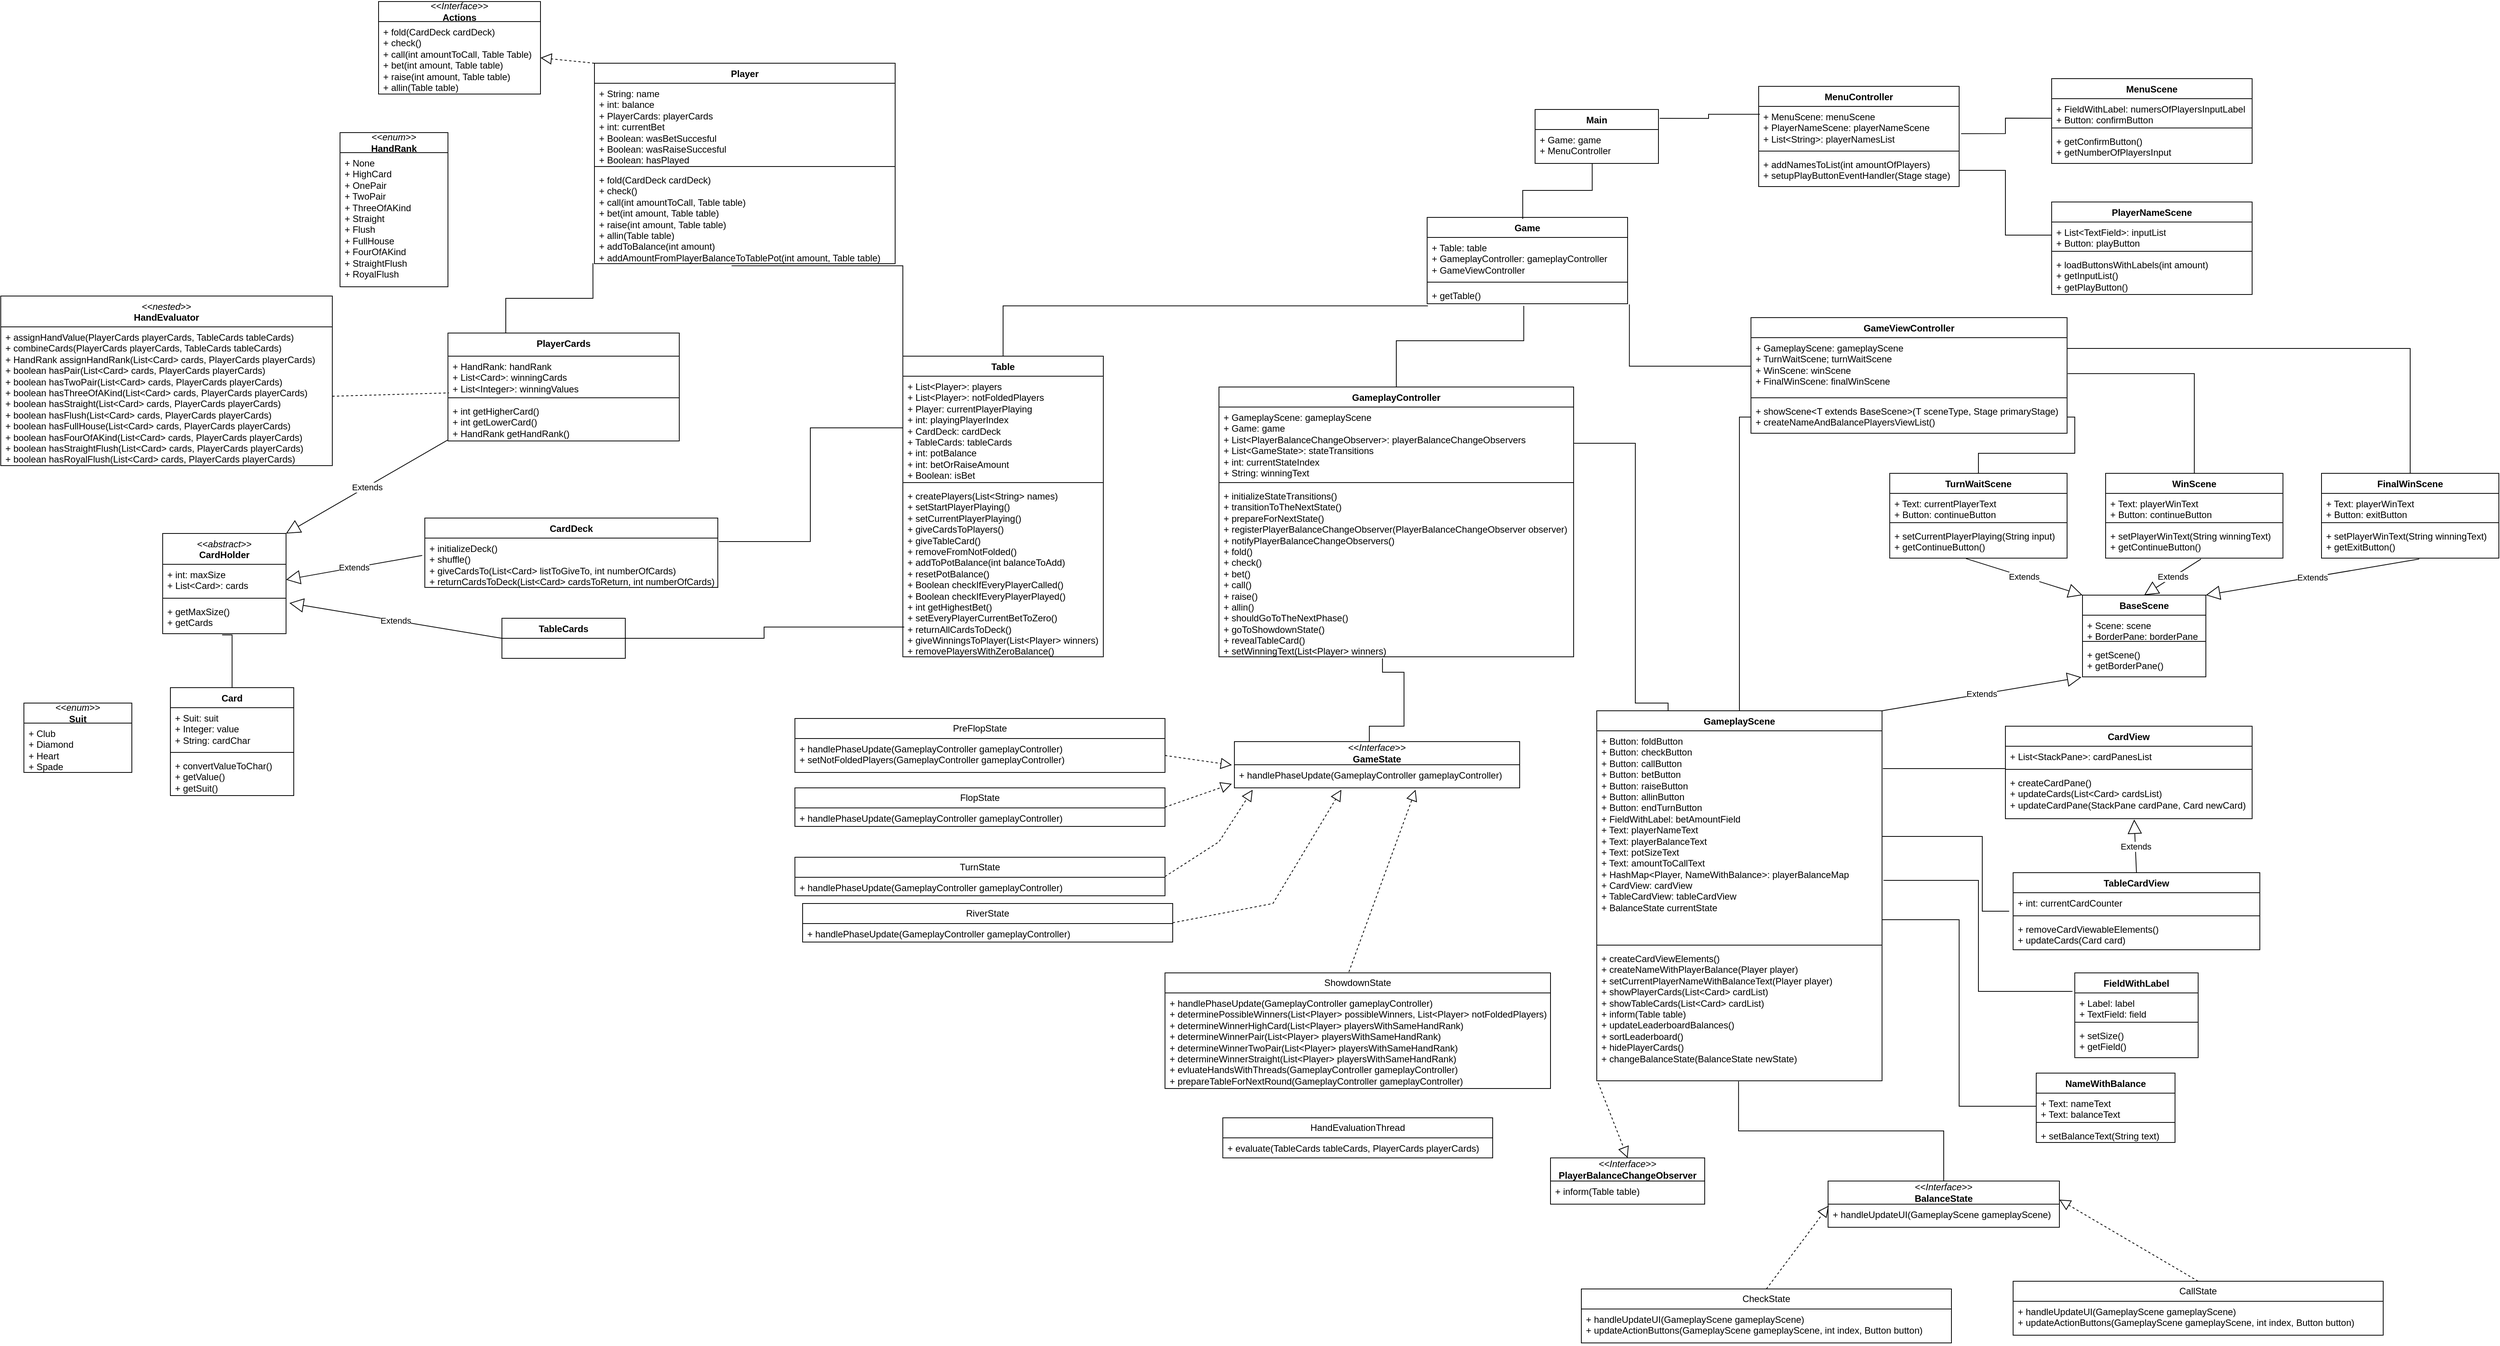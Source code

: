 <mxfile version="24.2.5" type="github">
  <diagram name="Page-1" id="viquiQ20y5q3F9xp7PsY">
    <mxGraphModel dx="1687" dy="849" grid="1" gridSize="10" guides="1" tooltips="1" connect="1" arrows="1" fold="1" page="1" pageScale="1" pageWidth="3300" pageHeight="4681" background="none" math="0" shadow="0">
      <root>
        <mxCell id="0" />
        <mxCell id="1" parent="0" />
        <mxCell id="RqX54voOCDL3QfV-D7yE-1" value="Main" style="swimlane;fontStyle=1;align=center;verticalAlign=top;childLayout=stackLayout;horizontal=1;startSize=26;horizontalStack=0;resizeParent=1;resizeParentMax=0;resizeLast=0;collapsible=1;marginBottom=0;whiteSpace=wrap;html=1;" vertex="1" parent="1">
          <mxGeometry x="2030" y="200" width="160" height="70" as="geometry" />
        </mxCell>
        <mxCell id="RqX54voOCDL3QfV-D7yE-2" value="+ Game: game&lt;div&gt;+ MenuController&lt;/div&gt;" style="text;strokeColor=none;fillColor=none;align=left;verticalAlign=top;spacingLeft=4;spacingRight=4;overflow=hidden;rotatable=0;points=[[0,0.5],[1,0.5]];portConstraint=eastwest;whiteSpace=wrap;html=1;" vertex="1" parent="RqX54voOCDL3QfV-D7yE-1">
          <mxGeometry y="26" width="160" height="44" as="geometry" />
        </mxCell>
        <mxCell id="RqX54voOCDL3QfV-D7yE-5" value="Game" style="swimlane;fontStyle=1;align=center;verticalAlign=top;childLayout=stackLayout;horizontal=1;startSize=26;horizontalStack=0;resizeParent=1;resizeParentMax=0;resizeLast=0;collapsible=1;marginBottom=0;whiteSpace=wrap;html=1;" vertex="1" parent="1">
          <mxGeometry x="1890" y="340" width="260" height="112" as="geometry" />
        </mxCell>
        <mxCell id="RqX54voOCDL3QfV-D7yE-6" value="+ Table: table&lt;div&gt;&lt;span style=&quot;background-color: initial;&quot;&gt;+ GameplayController: gameplayController&lt;/span&gt;&lt;br&gt;&lt;/div&gt;&lt;div&gt;+ GameViewController&lt;/div&gt;" style="text;strokeColor=none;fillColor=none;align=left;verticalAlign=top;spacingLeft=4;spacingRight=4;overflow=hidden;rotatable=0;points=[[0,0.5],[1,0.5]];portConstraint=eastwest;whiteSpace=wrap;html=1;" vertex="1" parent="RqX54voOCDL3QfV-D7yE-5">
          <mxGeometry y="26" width="260" height="54" as="geometry" />
        </mxCell>
        <mxCell id="RqX54voOCDL3QfV-D7yE-7" value="" style="line;strokeWidth=1;fillColor=none;align=left;verticalAlign=middle;spacingTop=-1;spacingLeft=3;spacingRight=3;rotatable=0;labelPosition=right;points=[];portConstraint=eastwest;strokeColor=inherit;" vertex="1" parent="RqX54voOCDL3QfV-D7yE-5">
          <mxGeometry y="80" width="260" height="8" as="geometry" />
        </mxCell>
        <mxCell id="RqX54voOCDL3QfV-D7yE-8" value="+ getTable()" style="text;strokeColor=none;fillColor=none;align=left;verticalAlign=top;spacingLeft=4;spacingRight=4;overflow=hidden;rotatable=0;points=[[0,0.5],[1,0.5]];portConstraint=eastwest;whiteSpace=wrap;html=1;" vertex="1" parent="RqX54voOCDL3QfV-D7yE-5">
          <mxGeometry y="88" width="260" height="24" as="geometry" />
        </mxCell>
        <mxCell id="RqX54voOCDL3QfV-D7yE-13" value="" style="endArrow=none;html=1;edgeStyle=orthogonalEdgeStyle;rounded=0;exitX=0.463;exitY=1;exitDx=0;exitDy=0;exitPerimeter=0;entryX=0.477;entryY=0.018;entryDx=0;entryDy=0;entryPerimeter=0;" edge="1" parent="1" source="RqX54voOCDL3QfV-D7yE-2" target="RqX54voOCDL3QfV-D7yE-5">
          <mxGeometry relative="1" as="geometry">
            <mxPoint x="1850" y="410" as="sourcePoint" />
            <mxPoint x="1940" y="420" as="targetPoint" />
          </mxGeometry>
        </mxCell>
        <mxCell id="RqX54voOCDL3QfV-D7yE-16" value="Table" style="swimlane;fontStyle=1;align=center;verticalAlign=top;childLayout=stackLayout;horizontal=1;startSize=26;horizontalStack=0;resizeParent=1;resizeParentMax=0;resizeLast=0;collapsible=1;marginBottom=0;whiteSpace=wrap;html=1;" vertex="1" parent="1">
          <mxGeometry x="1210" y="520" width="260" height="390" as="geometry" />
        </mxCell>
        <mxCell id="RqX54voOCDL3QfV-D7yE-17" value="+ List&amp;lt;Player&amp;gt;: players&lt;div&gt;+ List&amp;lt;Player&amp;gt;: notFoldedPlayers&lt;/div&gt;&lt;div&gt;+ Player: currentPlayerPlaying&lt;/div&gt;&lt;div&gt;+ int: playingPlayerIndex&lt;/div&gt;&lt;div&gt;+ CardDeck: cardDeck&lt;/div&gt;&lt;div&gt;+ TableCards: tableCards&lt;/div&gt;&lt;div&gt;+ int: potBalance&lt;br&gt;+ int: betOrRaiseAmount&lt;/div&gt;&lt;div&gt;+ Boolean: isBet&lt;/div&gt;&lt;div&gt;&lt;br&gt;&lt;/div&gt;" style="text;strokeColor=none;fillColor=none;align=left;verticalAlign=top;spacingLeft=4;spacingRight=4;overflow=hidden;rotatable=0;points=[[0,0.5],[1,0.5]];portConstraint=eastwest;whiteSpace=wrap;html=1;" vertex="1" parent="RqX54voOCDL3QfV-D7yE-16">
          <mxGeometry y="26" width="260" height="134" as="geometry" />
        </mxCell>
        <mxCell id="RqX54voOCDL3QfV-D7yE-18" value="" style="line;strokeWidth=1;fillColor=none;align=left;verticalAlign=middle;spacingTop=-1;spacingLeft=3;spacingRight=3;rotatable=0;labelPosition=right;points=[];portConstraint=eastwest;strokeColor=inherit;" vertex="1" parent="RqX54voOCDL3QfV-D7yE-16">
          <mxGeometry y="160" width="260" height="8" as="geometry" />
        </mxCell>
        <mxCell id="RqX54voOCDL3QfV-D7yE-19" value="+ createPlayers(List&amp;lt;String&amp;gt; names)&lt;div&gt;+ setStartPlayerPlaying()&lt;/div&gt;&lt;div&gt;+ setCurrentPlayerPlaying()&lt;/div&gt;&lt;div&gt;+ giveCardsToPlayers()&lt;/div&gt;&lt;div&gt;+ giveTableCard()&lt;/div&gt;&lt;div&gt;+ removeFromNotFolded()&lt;/div&gt;&lt;div&gt;+ addToPotBalance(int balanceToAdd)&lt;/div&gt;&lt;div&gt;+ resetPotBalance()&lt;/div&gt;&lt;div&gt;+ Boolean checkIfEveryPlayerCalled()&lt;/div&gt;&lt;div&gt;+ Boolean checkIfEveryPlayerPlayed()&lt;/div&gt;&lt;div&gt;+ int getHighestBet()&lt;/div&gt;&lt;div&gt;+ setEveryPlayerCurrentBetToZero()&lt;/div&gt;&lt;div&gt;+ returnAllCardsToDeck()&lt;/div&gt;&lt;div&gt;+ giveWinningsToPlayer(List&amp;lt;Player&amp;gt; winners)&lt;/div&gt;&lt;div&gt;+ removePlayersWithZeroBalance()&lt;/div&gt;" style="text;strokeColor=none;fillColor=none;align=left;verticalAlign=top;spacingLeft=4;spacingRight=4;overflow=hidden;rotatable=0;points=[[0,0.5],[1,0.5]];portConstraint=eastwest;whiteSpace=wrap;html=1;" vertex="1" parent="RqX54voOCDL3QfV-D7yE-16">
          <mxGeometry y="168" width="260" height="222" as="geometry" />
        </mxCell>
        <mxCell id="RqX54voOCDL3QfV-D7yE-23" value="" style="endArrow=none;html=1;edgeStyle=orthogonalEdgeStyle;rounded=0;exitX=0.004;exitY=1.115;exitDx=0;exitDy=0;exitPerimeter=0;entryX=0.5;entryY=0;entryDx=0;entryDy=0;" edge="1" parent="1" source="RqX54voOCDL3QfV-D7yE-8" target="RqX54voOCDL3QfV-D7yE-16">
          <mxGeometry relative="1" as="geometry">
            <mxPoint x="1719.5" y="600" as="sourcePoint" />
            <mxPoint x="1719.5" y="670" as="targetPoint" />
          </mxGeometry>
        </mxCell>
        <mxCell id="RqX54voOCDL3QfV-D7yE-24" value="GameplayScene&lt;div&gt;&lt;br&gt;&lt;/div&gt;" style="swimlane;fontStyle=1;align=center;verticalAlign=top;childLayout=stackLayout;horizontal=1;startSize=26;horizontalStack=0;resizeParent=1;resizeParentMax=0;resizeLast=0;collapsible=1;marginBottom=0;whiteSpace=wrap;html=1;" vertex="1" parent="1">
          <mxGeometry x="2110" y="980" width="370" height="480" as="geometry" />
        </mxCell>
        <mxCell id="RqX54voOCDL3QfV-D7yE-25" value="&lt;div&gt;&lt;span style=&quot;background-color: initial;&quot;&gt;+ Button: foldButton&lt;/span&gt;&lt;br&gt;&lt;/div&gt;&lt;div&gt;+ Button: checkButton&lt;/div&gt;&lt;div&gt;+ Button: callButton&lt;/div&gt;&lt;div&gt;+ Button: betButton&lt;/div&gt;&lt;div&gt;+ Button: raiseButton&lt;/div&gt;&lt;div&gt;+ Button: allinButton&lt;/div&gt;&lt;div&gt;+ Button: endTurnButton&lt;/div&gt;&lt;div&gt;+ FieldWithLabel: betAmountField&lt;/div&gt;&lt;div&gt;+ Text: playerNameText&lt;/div&gt;&lt;div&gt;+ Text: playerBalanceText&lt;/div&gt;&lt;div&gt;+ Text: potSizeText&lt;/div&gt;&lt;div&gt;+ Text: amountToCallText&lt;/div&gt;&lt;div&gt;+ HashMap&amp;lt;Player, NameWithBalance&amp;gt;: playerBalanceMap&lt;/div&gt;&lt;div&gt;+ CardView: cardView&lt;/div&gt;&lt;div&gt;+ TableCardView: tableCardView&lt;/div&gt;&lt;div&gt;+ BalanceState currentState&lt;/div&gt;" style="text;strokeColor=none;fillColor=none;align=left;verticalAlign=top;spacingLeft=4;spacingRight=4;overflow=hidden;rotatable=0;points=[[0,0.5],[1,0.5]];portConstraint=eastwest;whiteSpace=wrap;html=1;" vertex="1" parent="RqX54voOCDL3QfV-D7yE-24">
          <mxGeometry y="26" width="370" height="274" as="geometry" />
        </mxCell>
        <mxCell id="RqX54voOCDL3QfV-D7yE-26" value="" style="line;strokeWidth=1;fillColor=none;align=left;verticalAlign=middle;spacingTop=-1;spacingLeft=3;spacingRight=3;rotatable=0;labelPosition=right;points=[];portConstraint=eastwest;strokeColor=inherit;" vertex="1" parent="RqX54voOCDL3QfV-D7yE-24">
          <mxGeometry y="300" width="370" height="8" as="geometry" />
        </mxCell>
        <mxCell id="RqX54voOCDL3QfV-D7yE-27" value="+ createCardViewElements()&lt;div&gt;+ createNameWithPlayerBalance(Player player)&lt;/div&gt;&lt;div&gt;+ setCurrentPlayerNameWithBalanceText(Player player)&lt;/div&gt;&lt;div&gt;+ showPlayerCards(List&amp;lt;Card&amp;gt; cardList)&lt;/div&gt;&lt;div&gt;+ showTableCards(List&amp;lt;Card&amp;gt; cardList)&lt;/div&gt;&lt;div&gt;+ inform(Table table)&lt;/div&gt;&lt;div&gt;+ updateLeaderboardBalances()&lt;/div&gt;&lt;div&gt;+ sortLeaderboard()&lt;/div&gt;&lt;div&gt;+ hidePlayerCards()&lt;/div&gt;&lt;div&gt;+ changeBalanceState(BalanceState newState)&lt;/div&gt;" style="text;strokeColor=none;fillColor=none;align=left;verticalAlign=top;spacingLeft=4;spacingRight=4;overflow=hidden;rotatable=0;points=[[0,0.5],[1,0.5]];portConstraint=eastwest;whiteSpace=wrap;html=1;" vertex="1" parent="RqX54voOCDL3QfV-D7yE-24">
          <mxGeometry y="308" width="370" height="172" as="geometry" />
        </mxCell>
        <mxCell id="RqX54voOCDL3QfV-D7yE-29" value="&lt;div&gt;GameplayController&lt;/div&gt;" style="swimlane;fontStyle=1;align=center;verticalAlign=top;childLayout=stackLayout;horizontal=1;startSize=26;horizontalStack=0;resizeParent=1;resizeParentMax=0;resizeLast=0;collapsible=1;marginBottom=0;whiteSpace=wrap;html=1;" vertex="1" parent="1">
          <mxGeometry x="1620" y="560" width="460" height="350" as="geometry" />
        </mxCell>
        <mxCell id="RqX54voOCDL3QfV-D7yE-30" value="+ GameplayScene: gameplayScene&lt;div&gt;+ Game: game&lt;/div&gt;&lt;div&gt;+ List&amp;lt;PlayerBalanceChangeObserver&amp;gt;: playerBalanceChangeObservers&lt;/div&gt;&lt;div&gt;+ List&amp;lt;GameState&amp;gt;: stateTransitions&lt;/div&gt;&lt;div&gt;+ int: currentStateIndex&lt;/div&gt;&lt;div&gt;+ String: winningText&lt;/div&gt;" style="text;strokeColor=none;fillColor=none;align=left;verticalAlign=top;spacingLeft=4;spacingRight=4;overflow=hidden;rotatable=0;points=[[0,0.5],[1,0.5]];portConstraint=eastwest;whiteSpace=wrap;html=1;" vertex="1" parent="RqX54voOCDL3QfV-D7yE-29">
          <mxGeometry y="26" width="460" height="94" as="geometry" />
        </mxCell>
        <mxCell id="RqX54voOCDL3QfV-D7yE-31" value="" style="line;strokeWidth=1;fillColor=none;align=left;verticalAlign=middle;spacingTop=-1;spacingLeft=3;spacingRight=3;rotatable=0;labelPosition=right;points=[];portConstraint=eastwest;strokeColor=inherit;" vertex="1" parent="RqX54voOCDL3QfV-D7yE-29">
          <mxGeometry y="120" width="460" height="8" as="geometry" />
        </mxCell>
        <mxCell id="RqX54voOCDL3QfV-D7yE-32" value="+ initializeStateTransitions()&lt;div&gt;+ transitionToTheNextState()&lt;/div&gt;&lt;div&gt;+ prepareForNextState()&lt;/div&gt;&lt;div&gt;+ registerPlayerBalanceChangeObserver(PlayerBalanceChangeObserver observer)&lt;/div&gt;&lt;div&gt;+ notifyPlayerBalanceChangeObservers()&lt;/div&gt;&lt;div&gt;+ fold()&lt;/div&gt;&lt;div&gt;+ check()&lt;/div&gt;&lt;div&gt;+ bet()&lt;/div&gt;&lt;div&gt;+ call()&lt;/div&gt;&lt;div&gt;+ raise()&lt;/div&gt;&lt;div&gt;+ allin()&lt;/div&gt;&lt;div&gt;+ shouldGoToTheNextPhase()&lt;/div&gt;&lt;div&gt;+ goToShowdownState()&lt;/div&gt;&lt;div&gt;+ revealTableCard()&lt;/div&gt;&lt;div&gt;+ setWinningText(List&amp;lt;Player&amp;gt; winners)&lt;/div&gt;" style="text;strokeColor=none;fillColor=none;align=left;verticalAlign=top;spacingLeft=4;spacingRight=4;overflow=hidden;rotatable=0;points=[[0,0.5],[1,0.5]];portConstraint=eastwest;whiteSpace=wrap;html=1;" vertex="1" parent="RqX54voOCDL3QfV-D7yE-29">
          <mxGeometry y="128" width="460" height="222" as="geometry" />
        </mxCell>
        <mxCell id="RqX54voOCDL3QfV-D7yE-45" value="CardView" style="swimlane;fontStyle=1;align=center;verticalAlign=top;childLayout=stackLayout;horizontal=1;startSize=26;horizontalStack=0;resizeParent=1;resizeParentMax=0;resizeLast=0;collapsible=1;marginBottom=0;whiteSpace=wrap;html=1;" vertex="1" parent="1">
          <mxGeometry x="2640" y="1000" width="320" height="120" as="geometry" />
        </mxCell>
        <mxCell id="RqX54voOCDL3QfV-D7yE-46" value="+ List&amp;lt;StackPane&amp;gt;: cardPanesList" style="text;strokeColor=none;fillColor=none;align=left;verticalAlign=top;spacingLeft=4;spacingRight=4;overflow=hidden;rotatable=0;points=[[0,0.5],[1,0.5]];portConstraint=eastwest;whiteSpace=wrap;html=1;" vertex="1" parent="RqX54voOCDL3QfV-D7yE-45">
          <mxGeometry y="26" width="320" height="26" as="geometry" />
        </mxCell>
        <mxCell id="RqX54voOCDL3QfV-D7yE-47" value="" style="line;strokeWidth=1;fillColor=none;align=left;verticalAlign=middle;spacingTop=-1;spacingLeft=3;spacingRight=3;rotatable=0;labelPosition=right;points=[];portConstraint=eastwest;strokeColor=inherit;" vertex="1" parent="RqX54voOCDL3QfV-D7yE-45">
          <mxGeometry y="52" width="320" height="8" as="geometry" />
        </mxCell>
        <mxCell id="RqX54voOCDL3QfV-D7yE-48" value="+ createCardPane()&lt;div&gt;+ updateCards(List&amp;lt;Card&amp;gt; cardsList)&lt;br&gt;&lt;div&gt;+ updateCardPane(StackPane cardPane, Card newCard)&lt;/div&gt;&lt;/div&gt;" style="text;strokeColor=none;fillColor=none;align=left;verticalAlign=top;spacingLeft=4;spacingRight=4;overflow=hidden;rotatable=0;points=[[0,0.5],[1,0.5]];portConstraint=eastwest;whiteSpace=wrap;html=1;" vertex="1" parent="RqX54voOCDL3QfV-D7yE-45">
          <mxGeometry y="60" width="320" height="60" as="geometry" />
        </mxCell>
        <mxCell id="RqX54voOCDL3QfV-D7yE-49" value="" style="endArrow=none;html=1;edgeStyle=orthogonalEdgeStyle;rounded=0;exitX=0;exitY=1.115;exitDx=0;exitDy=0;exitPerimeter=0;entryX=1.003;entryY=0.179;entryDx=0;entryDy=0;entryPerimeter=0;" edge="1" parent="1" source="RqX54voOCDL3QfV-D7yE-46" target="RqX54voOCDL3QfV-D7yE-25">
          <mxGeometry relative="1" as="geometry">
            <mxPoint x="1934" y="712" as="sourcePoint" />
            <mxPoint x="1934" y="782" as="targetPoint" />
          </mxGeometry>
        </mxCell>
        <mxCell id="RqX54voOCDL3QfV-D7yE-50" value="TableCardView" style="swimlane;fontStyle=1;align=center;verticalAlign=top;childLayout=stackLayout;horizontal=1;startSize=26;horizontalStack=0;resizeParent=1;resizeParentMax=0;resizeLast=0;collapsible=1;marginBottom=0;whiteSpace=wrap;html=1;" vertex="1" parent="1">
          <mxGeometry x="2650" y="1190" width="320" height="100" as="geometry" />
        </mxCell>
        <mxCell id="RqX54voOCDL3QfV-D7yE-51" value="+ int: currentCardCounter" style="text;strokeColor=none;fillColor=none;align=left;verticalAlign=top;spacingLeft=4;spacingRight=4;overflow=hidden;rotatable=0;points=[[0,0.5],[1,0.5]];portConstraint=eastwest;whiteSpace=wrap;html=1;" vertex="1" parent="RqX54voOCDL3QfV-D7yE-50">
          <mxGeometry y="26" width="320" height="26" as="geometry" />
        </mxCell>
        <mxCell id="RqX54voOCDL3QfV-D7yE-52" value="" style="line;strokeWidth=1;fillColor=none;align=left;verticalAlign=middle;spacingTop=-1;spacingLeft=3;spacingRight=3;rotatable=0;labelPosition=right;points=[];portConstraint=eastwest;strokeColor=inherit;" vertex="1" parent="RqX54voOCDL3QfV-D7yE-50">
          <mxGeometry y="52" width="320" height="8" as="geometry" />
        </mxCell>
        <mxCell id="RqX54voOCDL3QfV-D7yE-53" value="+ removeCardViewableElements()&lt;div&gt;+ updateCards(Card card)&lt;/div&gt;" style="text;strokeColor=none;fillColor=none;align=left;verticalAlign=top;spacingLeft=4;spacingRight=4;overflow=hidden;rotatable=0;points=[[0,0.5],[1,0.5]];portConstraint=eastwest;whiteSpace=wrap;html=1;" vertex="1" parent="RqX54voOCDL3QfV-D7yE-50">
          <mxGeometry y="60" width="320" height="40" as="geometry" />
        </mxCell>
        <mxCell id="RqX54voOCDL3QfV-D7yE-54" value="Extends" style="endArrow=block;endSize=16;endFill=0;html=1;rounded=0;exitX=0.5;exitY=0;exitDx=0;exitDy=0;entryX=0.522;entryY=1.017;entryDx=0;entryDy=0;entryPerimeter=0;" edge="1" parent="1" source="RqX54voOCDL3QfV-D7yE-50" target="RqX54voOCDL3QfV-D7yE-48">
          <mxGeometry width="160" relative="1" as="geometry">
            <mxPoint x="2491" y="1552" as="sourcePoint" />
            <mxPoint x="2650" y="1601" as="targetPoint" />
          </mxGeometry>
        </mxCell>
        <mxCell id="RqX54voOCDL3QfV-D7yE-55" value="" style="endArrow=none;html=1;edgeStyle=orthogonalEdgeStyle;rounded=0;exitX=-0.016;exitY=0.923;exitDx=0;exitDy=0;exitPerimeter=0;entryX=1;entryY=0.5;entryDx=0;entryDy=0;" edge="1" parent="1" source="RqX54voOCDL3QfV-D7yE-51" target="RqX54voOCDL3QfV-D7yE-25">
          <mxGeometry relative="1" as="geometry">
            <mxPoint x="2650" y="1075" as="sourcePoint" />
            <mxPoint x="2490" y="1119" as="targetPoint" />
            <Array as="points">
              <mxPoint x="2610" y="1240" />
              <mxPoint x="2610" y="1143" />
            </Array>
          </mxGeometry>
        </mxCell>
        <mxCell id="RqX54voOCDL3QfV-D7yE-56" value="FieldWithLabel" style="swimlane;fontStyle=1;align=center;verticalAlign=top;childLayout=stackLayout;horizontal=1;startSize=26;horizontalStack=0;resizeParent=1;resizeParentMax=0;resizeLast=0;collapsible=1;marginBottom=0;whiteSpace=wrap;html=1;" vertex="1" parent="1">
          <mxGeometry x="2730" y="1320" width="160" height="110" as="geometry" />
        </mxCell>
        <mxCell id="RqX54voOCDL3QfV-D7yE-57" value="+ Label: label&lt;div&gt;+ TextField: field&lt;/div&gt;" style="text;strokeColor=none;fillColor=none;align=left;verticalAlign=top;spacingLeft=4;spacingRight=4;overflow=hidden;rotatable=0;points=[[0,0.5],[1,0.5]];portConstraint=eastwest;whiteSpace=wrap;html=1;" vertex="1" parent="RqX54voOCDL3QfV-D7yE-56">
          <mxGeometry y="26" width="160" height="34" as="geometry" />
        </mxCell>
        <mxCell id="RqX54voOCDL3QfV-D7yE-58" value="" style="line;strokeWidth=1;fillColor=none;align=left;verticalAlign=middle;spacingTop=-1;spacingLeft=3;spacingRight=3;rotatable=0;labelPosition=right;points=[];portConstraint=eastwest;strokeColor=inherit;" vertex="1" parent="RqX54voOCDL3QfV-D7yE-56">
          <mxGeometry y="60" width="160" height="8" as="geometry" />
        </mxCell>
        <mxCell id="RqX54voOCDL3QfV-D7yE-59" value="+ setSize()&lt;div&gt;+ getField()&lt;br&gt;&lt;div&gt;&lt;br&gt;&lt;/div&gt;&lt;/div&gt;" style="text;strokeColor=none;fillColor=none;align=left;verticalAlign=top;spacingLeft=4;spacingRight=4;overflow=hidden;rotatable=0;points=[[0,0.5],[1,0.5]];portConstraint=eastwest;whiteSpace=wrap;html=1;" vertex="1" parent="RqX54voOCDL3QfV-D7yE-56">
          <mxGeometry y="68" width="160" height="42" as="geometry" />
        </mxCell>
        <mxCell id="RqX54voOCDL3QfV-D7yE-60" value="" style="endArrow=none;html=1;edgeStyle=orthogonalEdgeStyle;rounded=0;exitX=-0.019;exitY=-0.059;exitDx=0;exitDy=0;exitPerimeter=0;entryX=1.005;entryY=0.708;entryDx=0;entryDy=0;entryPerimeter=0;" edge="1" parent="1" source="RqX54voOCDL3QfV-D7yE-57" target="RqX54voOCDL3QfV-D7yE-25">
          <mxGeometry relative="1" as="geometry">
            <mxPoint x="2650" y="985" as="sourcePoint" />
            <mxPoint x="2491" y="1065" as="targetPoint" />
          </mxGeometry>
        </mxCell>
        <mxCell id="RqX54voOCDL3QfV-D7yE-61" value="NameWithBalance" style="swimlane;fontStyle=1;align=center;verticalAlign=top;childLayout=stackLayout;horizontal=1;startSize=26;horizontalStack=0;resizeParent=1;resizeParentMax=0;resizeLast=0;collapsible=1;marginBottom=0;whiteSpace=wrap;html=1;" vertex="1" parent="1">
          <mxGeometry x="2680" y="1450" width="180" height="90" as="geometry" />
        </mxCell>
        <mxCell id="RqX54voOCDL3QfV-D7yE-62" value="+ Text: nameText&lt;div&gt;+ Text: balanceText&lt;/div&gt;" style="text;strokeColor=none;fillColor=none;align=left;verticalAlign=top;spacingLeft=4;spacingRight=4;overflow=hidden;rotatable=0;points=[[0,0.5],[1,0.5]];portConstraint=eastwest;whiteSpace=wrap;html=1;" vertex="1" parent="RqX54voOCDL3QfV-D7yE-61">
          <mxGeometry y="26" width="180" height="34" as="geometry" />
        </mxCell>
        <mxCell id="RqX54voOCDL3QfV-D7yE-63" value="" style="line;strokeWidth=1;fillColor=none;align=left;verticalAlign=middle;spacingTop=-1;spacingLeft=3;spacingRight=3;rotatable=0;labelPosition=right;points=[];portConstraint=eastwest;strokeColor=inherit;" vertex="1" parent="RqX54voOCDL3QfV-D7yE-61">
          <mxGeometry y="60" width="180" height="8" as="geometry" />
        </mxCell>
        <mxCell id="RqX54voOCDL3QfV-D7yE-64" value="&lt;div&gt;&lt;div&gt;+ setBalanceText(String text)&lt;/div&gt;&lt;/div&gt;" style="text;strokeColor=none;fillColor=none;align=left;verticalAlign=top;spacingLeft=4;spacingRight=4;overflow=hidden;rotatable=0;points=[[0,0.5],[1,0.5]];portConstraint=eastwest;whiteSpace=wrap;html=1;" vertex="1" parent="RqX54voOCDL3QfV-D7yE-61">
          <mxGeometry y="68" width="180" height="22" as="geometry" />
        </mxCell>
        <mxCell id="RqX54voOCDL3QfV-D7yE-66" value="" style="endArrow=none;html=1;edgeStyle=orthogonalEdgeStyle;rounded=0;exitX=0;exitY=0.5;exitDx=0;exitDy=0;entryX=1.001;entryY=0.894;entryDx=0;entryDy=0;entryPerimeter=0;" edge="1" parent="1" source="RqX54voOCDL3QfV-D7yE-62" target="RqX54voOCDL3QfV-D7yE-25">
          <mxGeometry relative="1" as="geometry">
            <mxPoint x="2667" y="1274" as="sourcePoint" />
            <mxPoint x="2492" y="1210" as="targetPoint" />
          </mxGeometry>
        </mxCell>
        <mxCell id="RqX54voOCDL3QfV-D7yE-68" value="MenuController" style="swimlane;fontStyle=1;align=center;verticalAlign=top;childLayout=stackLayout;horizontal=1;startSize=26;horizontalStack=0;resizeParent=1;resizeParentMax=0;resizeLast=0;collapsible=1;marginBottom=0;whiteSpace=wrap;html=1;" vertex="1" parent="1">
          <mxGeometry x="2320" y="170" width="260" height="130" as="geometry" />
        </mxCell>
        <mxCell id="RqX54voOCDL3QfV-D7yE-69" value="+ MenuScene: menuScene&lt;div&gt;+ PlayerNameScene: playerNameScene&lt;/div&gt;&lt;div&gt;+ List&amp;lt;String&amp;gt;: playerNamesList&lt;/div&gt;" style="text;strokeColor=none;fillColor=none;align=left;verticalAlign=top;spacingLeft=4;spacingRight=4;overflow=hidden;rotatable=0;points=[[0,0.5],[1,0.5]];portConstraint=eastwest;whiteSpace=wrap;html=1;" vertex="1" parent="RqX54voOCDL3QfV-D7yE-68">
          <mxGeometry y="26" width="260" height="54" as="geometry" />
        </mxCell>
        <mxCell id="RqX54voOCDL3QfV-D7yE-70" value="" style="line;strokeWidth=1;fillColor=none;align=left;verticalAlign=middle;spacingTop=-1;spacingLeft=3;spacingRight=3;rotatable=0;labelPosition=right;points=[];portConstraint=eastwest;strokeColor=inherit;" vertex="1" parent="RqX54voOCDL3QfV-D7yE-68">
          <mxGeometry y="80" width="260" height="8" as="geometry" />
        </mxCell>
        <mxCell id="RqX54voOCDL3QfV-D7yE-71" value="+ addNamesToList(int amountOfPlayers)&lt;div&gt;+ setupPlayButtonEventHandler(Stage stage)&lt;/div&gt;" style="text;strokeColor=none;fillColor=none;align=left;verticalAlign=top;spacingLeft=4;spacingRight=4;overflow=hidden;rotatable=0;points=[[0,0.5],[1,0.5]];portConstraint=eastwest;whiteSpace=wrap;html=1;" vertex="1" parent="RqX54voOCDL3QfV-D7yE-68">
          <mxGeometry y="88" width="260" height="42" as="geometry" />
        </mxCell>
        <mxCell id="RqX54voOCDL3QfV-D7yE-72" value="" style="endArrow=none;html=1;edgeStyle=orthogonalEdgeStyle;rounded=0;exitX=1.01;exitY=0.165;exitDx=0;exitDy=0;exitPerimeter=0;entryX=0.006;entryY=0.19;entryDx=0;entryDy=0;entryPerimeter=0;" edge="1" parent="1" source="RqX54voOCDL3QfV-D7yE-1" target="RqX54voOCDL3QfV-D7yE-69">
          <mxGeometry relative="1" as="geometry">
            <mxPoint x="2114" y="280" as="sourcePoint" />
            <mxPoint x="2114" y="482" as="targetPoint" />
          </mxGeometry>
        </mxCell>
        <mxCell id="RqX54voOCDL3QfV-D7yE-73" value="MenuScene" style="swimlane;fontStyle=1;align=center;verticalAlign=top;childLayout=stackLayout;horizontal=1;startSize=26;horizontalStack=0;resizeParent=1;resizeParentMax=0;resizeLast=0;collapsible=1;marginBottom=0;whiteSpace=wrap;html=1;" vertex="1" parent="1">
          <mxGeometry x="2700" y="160" width="260" height="110" as="geometry" />
        </mxCell>
        <mxCell id="RqX54voOCDL3QfV-D7yE-74" value="+ FieldWithLabel: numersOfPlayersInputLabel&lt;div&gt;+ Button: confirmButton&lt;/div&gt;" style="text;strokeColor=none;fillColor=none;align=left;verticalAlign=top;spacingLeft=4;spacingRight=4;overflow=hidden;rotatable=0;points=[[0,0.5],[1,0.5]];portConstraint=eastwest;whiteSpace=wrap;html=1;" vertex="1" parent="RqX54voOCDL3QfV-D7yE-73">
          <mxGeometry y="26" width="260" height="34" as="geometry" />
        </mxCell>
        <mxCell id="RqX54voOCDL3QfV-D7yE-75" value="" style="line;strokeWidth=1;fillColor=none;align=left;verticalAlign=middle;spacingTop=-1;spacingLeft=3;spacingRight=3;rotatable=0;labelPosition=right;points=[];portConstraint=eastwest;strokeColor=inherit;" vertex="1" parent="RqX54voOCDL3QfV-D7yE-73">
          <mxGeometry y="60" width="260" height="8" as="geometry" />
        </mxCell>
        <mxCell id="RqX54voOCDL3QfV-D7yE-76" value="+ getConfirmButton()&lt;div&gt;+ getNumberOfPlayersInput&lt;/div&gt;" style="text;strokeColor=none;fillColor=none;align=left;verticalAlign=top;spacingLeft=4;spacingRight=4;overflow=hidden;rotatable=0;points=[[0,0.5],[1,0.5]];portConstraint=eastwest;whiteSpace=wrap;html=1;" vertex="1" parent="RqX54voOCDL3QfV-D7yE-73">
          <mxGeometry y="68" width="260" height="42" as="geometry" />
        </mxCell>
        <mxCell id="RqX54voOCDL3QfV-D7yE-78" value="" style="endArrow=none;html=1;edgeStyle=orthogonalEdgeStyle;rounded=0;exitX=1.01;exitY=0.654;exitDx=0;exitDy=0;exitPerimeter=0;entryX=0.001;entryY=0.745;entryDx=0;entryDy=0;entryPerimeter=0;" edge="1" parent="1" source="RqX54voOCDL3QfV-D7yE-69" target="RqX54voOCDL3QfV-D7yE-74">
          <mxGeometry relative="1" as="geometry">
            <mxPoint x="2114" y="280" as="sourcePoint" />
            <mxPoint x="2114" y="482" as="targetPoint" />
          </mxGeometry>
        </mxCell>
        <mxCell id="RqX54voOCDL3QfV-D7yE-79" value="PlayerNameScene" style="swimlane;fontStyle=1;align=center;verticalAlign=top;childLayout=stackLayout;horizontal=1;startSize=26;horizontalStack=0;resizeParent=1;resizeParentMax=0;resizeLast=0;collapsible=1;marginBottom=0;whiteSpace=wrap;html=1;" vertex="1" parent="1">
          <mxGeometry x="2700" y="320" width="260" height="120" as="geometry" />
        </mxCell>
        <mxCell id="RqX54voOCDL3QfV-D7yE-80" value="+ List&amp;lt;TextField&amp;gt;: inputList&lt;div&gt;+ Button: playButton&lt;/div&gt;" style="text;strokeColor=none;fillColor=none;align=left;verticalAlign=top;spacingLeft=4;spacingRight=4;overflow=hidden;rotatable=0;points=[[0,0.5],[1,0.5]];portConstraint=eastwest;whiteSpace=wrap;html=1;" vertex="1" parent="RqX54voOCDL3QfV-D7yE-79">
          <mxGeometry y="26" width="260" height="34" as="geometry" />
        </mxCell>
        <mxCell id="RqX54voOCDL3QfV-D7yE-81" value="" style="line;strokeWidth=1;fillColor=none;align=left;verticalAlign=middle;spacingTop=-1;spacingLeft=3;spacingRight=3;rotatable=0;labelPosition=right;points=[];portConstraint=eastwest;strokeColor=inherit;" vertex="1" parent="RqX54voOCDL3QfV-D7yE-79">
          <mxGeometry y="60" width="260" height="8" as="geometry" />
        </mxCell>
        <mxCell id="RqX54voOCDL3QfV-D7yE-82" value="+ loadButtonsWithLabels(int amount)&lt;div&gt;+ getInputList()&lt;/div&gt;&lt;div&gt;+ getPlayButton()&lt;/div&gt;" style="text;strokeColor=none;fillColor=none;align=left;verticalAlign=top;spacingLeft=4;spacingRight=4;overflow=hidden;rotatable=0;points=[[0,0.5],[1,0.5]];portConstraint=eastwest;whiteSpace=wrap;html=1;" vertex="1" parent="RqX54voOCDL3QfV-D7yE-79">
          <mxGeometry y="68" width="260" height="52" as="geometry" />
        </mxCell>
        <mxCell id="RqX54voOCDL3QfV-D7yE-83" value="" style="endArrow=none;html=1;edgeStyle=orthogonalEdgeStyle;rounded=0;exitX=1;exitY=0.5;exitDx=0;exitDy=0;entryX=0;entryY=0.5;entryDx=0;entryDy=0;" edge="1" parent="1" source="RqX54voOCDL3QfV-D7yE-71" target="RqX54voOCDL3QfV-D7yE-80">
          <mxGeometry relative="1" as="geometry">
            <mxPoint x="2114" y="280" as="sourcePoint" />
            <mxPoint x="2114" y="482" as="targetPoint" />
          </mxGeometry>
        </mxCell>
        <mxCell id="RqX54voOCDL3QfV-D7yE-84" value="&lt;div&gt;GameViewController&lt;/div&gt;" style="swimlane;fontStyle=1;align=center;verticalAlign=top;childLayout=stackLayout;horizontal=1;startSize=26;horizontalStack=0;resizeParent=1;resizeParentMax=0;resizeLast=0;collapsible=1;marginBottom=0;whiteSpace=wrap;html=1;" vertex="1" parent="1">
          <mxGeometry x="2310" y="470" width="410" height="150" as="geometry" />
        </mxCell>
        <mxCell id="RqX54voOCDL3QfV-D7yE-85" value="+ GameplayScene: gameplayScene&lt;div&gt;+ TurnWaitScene; turnWaitScene&lt;/div&gt;&lt;div&gt;+ WinScene: winScene&lt;/div&gt;&lt;div&gt;+ FinalWinScene: finalWinScene&lt;/div&gt;" style="text;strokeColor=none;fillColor=none;align=left;verticalAlign=top;spacingLeft=4;spacingRight=4;overflow=hidden;rotatable=0;points=[[0,0.5],[1,0.5]];portConstraint=eastwest;whiteSpace=wrap;html=1;" vertex="1" parent="RqX54voOCDL3QfV-D7yE-84">
          <mxGeometry y="26" width="410" height="74" as="geometry" />
        </mxCell>
        <mxCell id="RqX54voOCDL3QfV-D7yE-86" value="" style="line;strokeWidth=1;fillColor=none;align=left;verticalAlign=middle;spacingTop=-1;spacingLeft=3;spacingRight=3;rotatable=0;labelPosition=right;points=[];portConstraint=eastwest;strokeColor=inherit;" vertex="1" parent="RqX54voOCDL3QfV-D7yE-84">
          <mxGeometry y="100" width="410" height="8" as="geometry" />
        </mxCell>
        <mxCell id="RqX54voOCDL3QfV-D7yE-87" value="+ showScene&amp;lt;T extends BaseScene&amp;gt;(T sceneType, Stage primaryStage)&lt;div&gt;+ createNameAndBalancePlayersViewList()&lt;/div&gt;" style="text;strokeColor=none;fillColor=none;align=left;verticalAlign=top;spacingLeft=4;spacingRight=4;overflow=hidden;rotatable=0;points=[[0,0.5],[1,0.5]];portConstraint=eastwest;whiteSpace=wrap;html=1;" vertex="1" parent="RqX54voOCDL3QfV-D7yE-84">
          <mxGeometry y="108" width="410" height="42" as="geometry" />
        </mxCell>
        <mxCell id="RqX54voOCDL3QfV-D7yE-88" value="" style="endArrow=none;html=1;edgeStyle=orthogonalEdgeStyle;rounded=0;exitX=1.009;exitY=1.035;exitDx=0;exitDy=0;exitPerimeter=0;entryX=0;entryY=0.5;entryDx=0;entryDy=0;" edge="1" parent="1" source="RqX54voOCDL3QfV-D7yE-8" target="RqX54voOCDL3QfV-D7yE-85">
          <mxGeometry relative="1" as="geometry">
            <mxPoint x="1944" y="270" as="sourcePoint" />
            <mxPoint x="1944" y="472" as="targetPoint" />
          </mxGeometry>
        </mxCell>
        <mxCell id="RqX54voOCDL3QfV-D7yE-89" value="&lt;div&gt;&amp;lt;&amp;lt;&lt;i&gt;Interface&lt;/i&gt;&amp;gt;&amp;gt;&lt;/div&gt;&lt;b&gt;PlayerBalanceChangeObserver&lt;/b&gt;" style="swimlane;fontStyle=0;childLayout=stackLayout;horizontal=1;startSize=30;fillColor=none;horizontalStack=0;resizeParent=1;resizeParentMax=0;resizeLast=0;collapsible=1;marginBottom=0;whiteSpace=wrap;html=1;" vertex="1" parent="1">
          <mxGeometry x="2050" y="1560" width="200" height="60" as="geometry" />
        </mxCell>
        <mxCell id="RqX54voOCDL3QfV-D7yE-90" value="+ inform(Table table)" style="text;strokeColor=none;fillColor=none;align=left;verticalAlign=top;spacingLeft=4;spacingRight=4;overflow=hidden;rotatable=0;points=[[0,0.5],[1,0.5]];portConstraint=eastwest;whiteSpace=wrap;html=1;" vertex="1" parent="RqX54voOCDL3QfV-D7yE-89">
          <mxGeometry y="30" width="200" height="30" as="geometry" />
        </mxCell>
        <mxCell id="RqX54voOCDL3QfV-D7yE-91" value="BaseScene" style="swimlane;fontStyle=1;align=center;verticalAlign=top;childLayout=stackLayout;horizontal=1;startSize=26;horizontalStack=0;resizeParent=1;resizeParentMax=0;resizeLast=0;collapsible=1;marginBottom=0;whiteSpace=wrap;html=1;" vertex="1" parent="1">
          <mxGeometry x="2740" y="830" width="160" height="106" as="geometry" />
        </mxCell>
        <mxCell id="RqX54voOCDL3QfV-D7yE-92" value="+ Scene: scene&lt;div&gt;+ BorderPane: borderPane&lt;/div&gt;" style="text;strokeColor=none;fillColor=none;align=left;verticalAlign=top;spacingLeft=4;spacingRight=4;overflow=hidden;rotatable=0;points=[[0,0.5],[1,0.5]];portConstraint=eastwest;whiteSpace=wrap;html=1;" vertex="1" parent="RqX54voOCDL3QfV-D7yE-91">
          <mxGeometry y="26" width="160" height="30" as="geometry" />
        </mxCell>
        <mxCell id="RqX54voOCDL3QfV-D7yE-93" value="" style="line;strokeWidth=1;fillColor=none;align=left;verticalAlign=middle;spacingTop=-1;spacingLeft=3;spacingRight=3;rotatable=0;labelPosition=right;points=[];portConstraint=eastwest;strokeColor=inherit;" vertex="1" parent="RqX54voOCDL3QfV-D7yE-91">
          <mxGeometry y="56" width="160" height="8" as="geometry" />
        </mxCell>
        <mxCell id="RqX54voOCDL3QfV-D7yE-94" value="+ getScene()&lt;div&gt;+ getBorderPane()&lt;/div&gt;" style="text;strokeColor=none;fillColor=none;align=left;verticalAlign=top;spacingLeft=4;spacingRight=4;overflow=hidden;rotatable=0;points=[[0,0.5],[1,0.5]];portConstraint=eastwest;whiteSpace=wrap;html=1;" vertex="1" parent="RqX54voOCDL3QfV-D7yE-91">
          <mxGeometry y="64" width="160" height="42" as="geometry" />
        </mxCell>
        <mxCell id="RqX54voOCDL3QfV-D7yE-95" value="" style="endArrow=block;dashed=1;endFill=0;endSize=12;html=1;rounded=0;entryX=0.5;entryY=0;entryDx=0;entryDy=0;exitX=0.005;exitY=1.016;exitDx=0;exitDy=0;exitPerimeter=0;" edge="1" parent="1" source="RqX54voOCDL3QfV-D7yE-27" target="RqX54voOCDL3QfV-D7yE-89">
          <mxGeometry width="160" relative="1" as="geometry">
            <mxPoint x="2750" y="1410" as="sourcePoint" />
            <mxPoint x="2910" y="1410" as="targetPoint" />
          </mxGeometry>
        </mxCell>
        <mxCell id="RqX54voOCDL3QfV-D7yE-96" value="Extends" style="endArrow=block;endSize=16;endFill=0;html=1;rounded=0;exitX=1;exitY=0;exitDx=0;exitDy=0;entryX=-0.009;entryY=1.013;entryDx=0;entryDy=0;entryPerimeter=0;" edge="1" parent="1" source="RqX54voOCDL3QfV-D7yE-24" target="RqX54voOCDL3QfV-D7yE-94">
          <mxGeometry width="160" relative="1" as="geometry">
            <mxPoint x="2760" y="1540" as="sourcePoint" />
            <mxPoint x="2920" y="1540" as="targetPoint" />
          </mxGeometry>
        </mxCell>
        <mxCell id="RqX54voOCDL3QfV-D7yE-98" value="TurnWaitScene" style="swimlane;fontStyle=1;align=center;verticalAlign=top;childLayout=stackLayout;horizontal=1;startSize=26;horizontalStack=0;resizeParent=1;resizeParentMax=0;resizeLast=0;collapsible=1;marginBottom=0;whiteSpace=wrap;html=1;" vertex="1" parent="1">
          <mxGeometry x="2490" y="672" width="230" height="110" as="geometry" />
        </mxCell>
        <mxCell id="RqX54voOCDL3QfV-D7yE-99" value="+ Text: currentPlayerText&lt;div&gt;+ Button: continueButton&lt;/div&gt;" style="text;strokeColor=none;fillColor=none;align=left;verticalAlign=top;spacingLeft=4;spacingRight=4;overflow=hidden;rotatable=0;points=[[0,0.5],[1,0.5]];portConstraint=eastwest;whiteSpace=wrap;html=1;" vertex="1" parent="RqX54voOCDL3QfV-D7yE-98">
          <mxGeometry y="26" width="230" height="34" as="geometry" />
        </mxCell>
        <mxCell id="RqX54voOCDL3QfV-D7yE-100" value="" style="line;strokeWidth=1;fillColor=none;align=left;verticalAlign=middle;spacingTop=-1;spacingLeft=3;spacingRight=3;rotatable=0;labelPosition=right;points=[];portConstraint=eastwest;strokeColor=inherit;" vertex="1" parent="RqX54voOCDL3QfV-D7yE-98">
          <mxGeometry y="60" width="230" height="8" as="geometry" />
        </mxCell>
        <mxCell id="RqX54voOCDL3QfV-D7yE-101" value="+ setCurrentPlayerPlaying(String input)&lt;div&gt;+ getContinueButton()&lt;/div&gt;" style="text;strokeColor=none;fillColor=none;align=left;verticalAlign=top;spacingLeft=4;spacingRight=4;overflow=hidden;rotatable=0;points=[[0,0.5],[1,0.5]];portConstraint=eastwest;whiteSpace=wrap;html=1;" vertex="1" parent="RqX54voOCDL3QfV-D7yE-98">
          <mxGeometry y="68" width="230" height="42" as="geometry" />
        </mxCell>
        <mxCell id="RqX54voOCDL3QfV-D7yE-102" value="" style="endArrow=none;html=1;edgeStyle=orthogonalEdgeStyle;rounded=0;exitX=1;exitY=0.5;exitDx=0;exitDy=0;entryX=0.5;entryY=0;entryDx=0;entryDy=0;" edge="1" parent="1" source="RqX54voOCDL3QfV-D7yE-87" target="RqX54voOCDL3QfV-D7yE-98">
          <mxGeometry relative="1" as="geometry">
            <mxPoint x="2114" y="280" as="sourcePoint" />
            <mxPoint x="2114" y="482" as="targetPoint" />
          </mxGeometry>
        </mxCell>
        <mxCell id="RqX54voOCDL3QfV-D7yE-103" value="Extends" style="endArrow=block;endSize=16;endFill=0;html=1;rounded=0;exitX=0.43;exitY=1.013;exitDx=0;exitDy=0;entryX=0;entryY=0;entryDx=0;entryDy=0;exitPerimeter=0;" edge="1" parent="1" source="RqX54voOCDL3QfV-D7yE-101" target="RqX54voOCDL3QfV-D7yE-91">
          <mxGeometry width="160" relative="1" as="geometry">
            <mxPoint x="2490" y="990" as="sourcePoint" />
            <mxPoint x="2749" y="947" as="targetPoint" />
          </mxGeometry>
        </mxCell>
        <mxCell id="RqX54voOCDL3QfV-D7yE-104" value="WinScene" style="swimlane;fontStyle=1;align=center;verticalAlign=top;childLayout=stackLayout;horizontal=1;startSize=26;horizontalStack=0;resizeParent=1;resizeParentMax=0;resizeLast=0;collapsible=1;marginBottom=0;whiteSpace=wrap;html=1;" vertex="1" parent="1">
          <mxGeometry x="2770" y="672" width="230" height="110" as="geometry" />
        </mxCell>
        <mxCell id="RqX54voOCDL3QfV-D7yE-105" value="+ Text: playerWinText&lt;div&gt;+ Button: continueButton&lt;/div&gt;" style="text;strokeColor=none;fillColor=none;align=left;verticalAlign=top;spacingLeft=4;spacingRight=4;overflow=hidden;rotatable=0;points=[[0,0.5],[1,0.5]];portConstraint=eastwest;whiteSpace=wrap;html=1;" vertex="1" parent="RqX54voOCDL3QfV-D7yE-104">
          <mxGeometry y="26" width="230" height="34" as="geometry" />
        </mxCell>
        <mxCell id="RqX54voOCDL3QfV-D7yE-106" value="" style="line;strokeWidth=1;fillColor=none;align=left;verticalAlign=middle;spacingTop=-1;spacingLeft=3;spacingRight=3;rotatable=0;labelPosition=right;points=[];portConstraint=eastwest;strokeColor=inherit;" vertex="1" parent="RqX54voOCDL3QfV-D7yE-104">
          <mxGeometry y="60" width="230" height="8" as="geometry" />
        </mxCell>
        <mxCell id="RqX54voOCDL3QfV-D7yE-107" value="+ setPlayerWinText(String winningText)&lt;div&gt;+ getContinueButton()&lt;/div&gt;" style="text;strokeColor=none;fillColor=none;align=left;verticalAlign=top;spacingLeft=4;spacingRight=4;overflow=hidden;rotatable=0;points=[[0,0.5],[1,0.5]];portConstraint=eastwest;whiteSpace=wrap;html=1;" vertex="1" parent="RqX54voOCDL3QfV-D7yE-104">
          <mxGeometry y="68" width="230" height="42" as="geometry" />
        </mxCell>
        <mxCell id="RqX54voOCDL3QfV-D7yE-108" value="" style="endArrow=none;html=1;edgeStyle=orthogonalEdgeStyle;rounded=0;exitX=1.002;exitY=0.63;exitDx=0;exitDy=0;entryX=0.5;entryY=0;entryDx=0;entryDy=0;exitPerimeter=0;" edge="1" parent="1" source="RqX54voOCDL3QfV-D7yE-85" target="RqX54voOCDL3QfV-D7yE-104">
          <mxGeometry relative="1" as="geometry">
            <mxPoint x="2730" y="609" as="sourcePoint" />
            <mxPoint x="2855" y="652" as="targetPoint" />
          </mxGeometry>
        </mxCell>
        <mxCell id="RqX54voOCDL3QfV-D7yE-109" value="Extends" style="endArrow=block;endSize=16;endFill=0;html=1;rounded=0;exitX=0.538;exitY=1.028;exitDx=0;exitDy=0;entryX=0.5;entryY=0;entryDx=0;entryDy=0;exitPerimeter=0;" edge="1" parent="1" source="RqX54voOCDL3QfV-D7yE-107" target="RqX54voOCDL3QfV-D7yE-91">
          <mxGeometry width="160" relative="1" as="geometry">
            <mxPoint x="2839" y="763" as="sourcePoint" />
            <mxPoint x="2830" y="840" as="targetPoint" />
          </mxGeometry>
        </mxCell>
        <mxCell id="RqX54voOCDL3QfV-D7yE-111" value="FinalWinScene" style="swimlane;fontStyle=1;align=center;verticalAlign=top;childLayout=stackLayout;horizontal=1;startSize=26;horizontalStack=0;resizeParent=1;resizeParentMax=0;resizeLast=0;collapsible=1;marginBottom=0;whiteSpace=wrap;html=1;" vertex="1" parent="1">
          <mxGeometry x="3050" y="672" width="230" height="110" as="geometry" />
        </mxCell>
        <mxCell id="RqX54voOCDL3QfV-D7yE-112" value="+ Text: playerWinText&lt;div&gt;+ Button: exitButton&lt;/div&gt;" style="text;strokeColor=none;fillColor=none;align=left;verticalAlign=top;spacingLeft=4;spacingRight=4;overflow=hidden;rotatable=0;points=[[0,0.5],[1,0.5]];portConstraint=eastwest;whiteSpace=wrap;html=1;" vertex="1" parent="RqX54voOCDL3QfV-D7yE-111">
          <mxGeometry y="26" width="230" height="34" as="geometry" />
        </mxCell>
        <mxCell id="RqX54voOCDL3QfV-D7yE-113" value="" style="line;strokeWidth=1;fillColor=none;align=left;verticalAlign=middle;spacingTop=-1;spacingLeft=3;spacingRight=3;rotatable=0;labelPosition=right;points=[];portConstraint=eastwest;strokeColor=inherit;" vertex="1" parent="RqX54voOCDL3QfV-D7yE-111">
          <mxGeometry y="60" width="230" height="8" as="geometry" />
        </mxCell>
        <mxCell id="RqX54voOCDL3QfV-D7yE-114" value="+ setPlayerWinText(String winningText)&lt;div&gt;+ getExitButton()&lt;/div&gt;" style="text;strokeColor=none;fillColor=none;align=left;verticalAlign=top;spacingLeft=4;spacingRight=4;overflow=hidden;rotatable=0;points=[[0,0.5],[1,0.5]];portConstraint=eastwest;whiteSpace=wrap;html=1;" vertex="1" parent="RqX54voOCDL3QfV-D7yE-111">
          <mxGeometry y="68" width="230" height="42" as="geometry" />
        </mxCell>
        <mxCell id="RqX54voOCDL3QfV-D7yE-115" value="" style="endArrow=none;html=1;edgeStyle=orthogonalEdgeStyle;rounded=0;exitX=1;exitY=0.189;exitDx=0;exitDy=0;entryX=0.5;entryY=0;entryDx=0;entryDy=0;exitPerimeter=0;" edge="1" parent="1" source="RqX54voOCDL3QfV-D7yE-85" target="RqX54voOCDL3QfV-D7yE-111">
          <mxGeometry relative="1" as="geometry">
            <mxPoint x="2731" y="553" as="sourcePoint" />
            <mxPoint x="3135" y="652" as="targetPoint" />
          </mxGeometry>
        </mxCell>
        <mxCell id="RqX54voOCDL3QfV-D7yE-116" value="Extends" style="endArrow=block;endSize=16;endFill=0;html=1;rounded=0;exitX=0.551;exitY=1.028;exitDx=0;exitDy=0;entryX=1;entryY=0;entryDx=0;entryDy=0;exitPerimeter=0;" edge="1" parent="1" source="RqX54voOCDL3QfV-D7yE-114" target="RqX54voOCDL3QfV-D7yE-91">
          <mxGeometry width="160" relative="1" as="geometry">
            <mxPoint x="3144" y="763" as="sourcePoint" />
            <mxPoint x="2910" y="840" as="targetPoint" />
          </mxGeometry>
        </mxCell>
        <mxCell id="RqX54voOCDL3QfV-D7yE-117" value="" style="endArrow=none;html=1;edgeStyle=orthogonalEdgeStyle;rounded=0;exitX=0;exitY=0.5;exitDx=0;exitDy=0;entryX=0.5;entryY=0;entryDx=0;entryDy=0;" edge="1" parent="1" source="RqX54voOCDL3QfV-D7yE-87" target="RqX54voOCDL3QfV-D7yE-24">
          <mxGeometry relative="1" as="geometry">
            <mxPoint x="2114" y="280" as="sourcePoint" />
            <mxPoint x="2114" y="482" as="targetPoint" />
          </mxGeometry>
        </mxCell>
        <mxCell id="RqX54voOCDL3QfV-D7yE-118" value="Player" style="swimlane;fontStyle=1;align=center;verticalAlign=top;childLayout=stackLayout;horizontal=1;startSize=26;horizontalStack=0;resizeParent=1;resizeParentMax=0;resizeLast=0;collapsible=1;marginBottom=0;whiteSpace=wrap;html=1;" vertex="1" parent="1">
          <mxGeometry x="810" y="140" width="390" height="260" as="geometry" />
        </mxCell>
        <mxCell id="RqX54voOCDL3QfV-D7yE-119" value="+ String: name&lt;div&gt;+ int: balance&lt;/div&gt;&lt;div&gt;+ PlayerCards: playerCards&lt;/div&gt;&lt;div&gt;+ int: currentBet&lt;/div&gt;&lt;div&gt;+ Boolean: wasBetSuccesful&lt;/div&gt;&lt;div&gt;+ Boolean: wasRaiseSuccesful&lt;br&gt;&lt;/div&gt;&lt;div&gt;+ Boolean: hasPlayed&lt;/div&gt;" style="text;strokeColor=none;fillColor=none;align=left;verticalAlign=top;spacingLeft=4;spacingRight=4;overflow=hidden;rotatable=0;points=[[0,0.5],[1,0.5]];portConstraint=eastwest;whiteSpace=wrap;html=1;" vertex="1" parent="RqX54voOCDL3QfV-D7yE-118">
          <mxGeometry y="26" width="390" height="104" as="geometry" />
        </mxCell>
        <mxCell id="RqX54voOCDL3QfV-D7yE-120" value="" style="line;strokeWidth=1;fillColor=none;align=left;verticalAlign=middle;spacingTop=-1;spacingLeft=3;spacingRight=3;rotatable=0;labelPosition=right;points=[];portConstraint=eastwest;strokeColor=inherit;" vertex="1" parent="RqX54voOCDL3QfV-D7yE-118">
          <mxGeometry y="130" width="390" height="8" as="geometry" />
        </mxCell>
        <mxCell id="RqX54voOCDL3QfV-D7yE-121" value="+ fold(CardDeck cardDeck)&lt;div&gt;+ check()&lt;/div&gt;&lt;div&gt;+ call(int amountToCall, Table table)&lt;/div&gt;&lt;div&gt;+ bet(int amount, Table table)&lt;/div&gt;&lt;div&gt;+ raise(int amount, Table table)&lt;/div&gt;&lt;div&gt;+ allin(Table table)&lt;/div&gt;&lt;div&gt;+ addToBalance(int amount)&lt;/div&gt;&lt;div&gt;+ addAmountFromPlayerBalanceToTablePot(int amount, Table table)&lt;/div&gt;" style="text;strokeColor=none;fillColor=none;align=left;verticalAlign=top;spacingLeft=4;spacingRight=4;overflow=hidden;rotatable=0;points=[[0,0.5],[1,0.5]];portConstraint=eastwest;whiteSpace=wrap;html=1;" vertex="1" parent="RqX54voOCDL3QfV-D7yE-118">
          <mxGeometry y="138" width="390" height="122" as="geometry" />
        </mxCell>
        <mxCell id="RqX54voOCDL3QfV-D7yE-122" value="" style="endArrow=none;html=1;edgeStyle=orthogonalEdgeStyle;rounded=0;exitX=0.456;exitY=1.023;exitDx=0;exitDy=0;exitPerimeter=0;entryX=0;entryY=0;entryDx=0;entryDy=0;" edge="1" parent="1" source="RqX54voOCDL3QfV-D7yE-121" target="RqX54voOCDL3QfV-D7yE-16">
          <mxGeometry relative="1" as="geometry">
            <mxPoint x="1914" y="140" as="sourcePoint" />
            <mxPoint x="1914" y="342" as="targetPoint" />
          </mxGeometry>
        </mxCell>
        <mxCell id="RqX54voOCDL3QfV-D7yE-123" value="&amp;lt;&amp;lt;&lt;i&gt;Interface&lt;/i&gt;&amp;gt;&amp;gt;&lt;div&gt;&lt;b&gt;Actions&lt;/b&gt;&lt;/div&gt;" style="swimlane;fontStyle=0;childLayout=stackLayout;horizontal=1;startSize=26;fillColor=none;horizontalStack=0;resizeParent=1;resizeParentMax=0;resizeLast=0;collapsible=1;marginBottom=0;whiteSpace=wrap;html=1;" vertex="1" parent="1">
          <mxGeometry x="530" y="60" width="210" height="120" as="geometry" />
        </mxCell>
        <mxCell id="RqX54voOCDL3QfV-D7yE-124" value="+ fold(CardDeck cardDeck)&lt;div&gt;+ check()&lt;/div&gt;&lt;div&gt;+ call(int amountToCall, Table Table)&lt;/div&gt;&lt;div&gt;+ bet(int amount, Table table)&lt;/div&gt;&lt;div&gt;+ raise(int amount, Table table)&lt;/div&gt;&lt;div&gt;+ allin(Table table)&lt;/div&gt;" style="text;strokeColor=none;fillColor=none;align=left;verticalAlign=top;spacingLeft=4;spacingRight=4;overflow=hidden;rotatable=0;points=[[0,0.5],[1,0.5]];portConstraint=eastwest;whiteSpace=wrap;html=1;" vertex="1" parent="RqX54voOCDL3QfV-D7yE-123">
          <mxGeometry y="26" width="210" height="94" as="geometry" />
        </mxCell>
        <mxCell id="RqX54voOCDL3QfV-D7yE-128" value="" style="endArrow=block;dashed=1;endFill=0;endSize=12;html=1;rounded=0;exitX=0;exitY=0;exitDx=0;exitDy=0;entryX=1;entryY=0.5;entryDx=0;entryDy=0;" edge="1" parent="1" source="RqX54voOCDL3QfV-D7yE-118" target="RqX54voOCDL3QfV-D7yE-124">
          <mxGeometry width="160" relative="1" as="geometry">
            <mxPoint x="870" y="300" as="sourcePoint" />
            <mxPoint x="1030" y="300" as="targetPoint" />
          </mxGeometry>
        </mxCell>
        <mxCell id="RqX54voOCDL3QfV-D7yE-129" value="PlayerCards" style="swimlane;fontStyle=1;align=center;verticalAlign=top;childLayout=stackLayout;horizontal=1;startSize=30;horizontalStack=0;resizeParent=1;resizeParentMax=0;resizeLast=0;collapsible=1;marginBottom=0;whiteSpace=wrap;html=1;" vertex="1" parent="1">
          <mxGeometry x="620" y="490" width="300" height="140" as="geometry" />
        </mxCell>
        <mxCell id="RqX54voOCDL3QfV-D7yE-130" value="+ HandRank: handRank&lt;div&gt;+ List&amp;lt;Card&amp;gt;: winningCards&lt;/div&gt;&lt;div&gt;+ List&amp;lt;Integer&amp;gt;: winningValues&lt;/div&gt;" style="text;strokeColor=none;fillColor=none;align=left;verticalAlign=top;spacingLeft=4;spacingRight=4;overflow=hidden;rotatable=0;points=[[0,0.5],[1,0.5]];portConstraint=eastwest;whiteSpace=wrap;html=1;" vertex="1" parent="RqX54voOCDL3QfV-D7yE-129">
          <mxGeometry y="30" width="300" height="50" as="geometry" />
        </mxCell>
        <mxCell id="RqX54voOCDL3QfV-D7yE-131" value="" style="line;strokeWidth=1;fillColor=none;align=left;verticalAlign=middle;spacingTop=-1;spacingLeft=3;spacingRight=3;rotatable=0;labelPosition=right;points=[];portConstraint=eastwest;strokeColor=inherit;" vertex="1" parent="RqX54voOCDL3QfV-D7yE-129">
          <mxGeometry y="80" width="300" height="8" as="geometry" />
        </mxCell>
        <mxCell id="RqX54voOCDL3QfV-D7yE-132" value="+ int getHigherCard()&lt;div&gt;+ int getLowerCard()&lt;/div&gt;&lt;div&gt;+ HandRank getHandRank()&lt;/div&gt;" style="text;strokeColor=none;fillColor=none;align=left;verticalAlign=top;spacingLeft=4;spacingRight=4;overflow=hidden;rotatable=0;points=[[0,0.5],[1,0.5]];portConstraint=eastwest;whiteSpace=wrap;html=1;" vertex="1" parent="RqX54voOCDL3QfV-D7yE-129">
          <mxGeometry y="88" width="300" height="52" as="geometry" />
        </mxCell>
        <mxCell id="RqX54voOCDL3QfV-D7yE-135" value="" style="endArrow=none;html=1;edgeStyle=orthogonalEdgeStyle;rounded=0;exitX=-0.005;exitY=0.995;exitDx=0;exitDy=0;exitPerimeter=0;entryX=0.25;entryY=0;entryDx=0;entryDy=0;" edge="1" parent="1" source="RqX54voOCDL3QfV-D7yE-121" target="RqX54voOCDL3QfV-D7yE-129">
          <mxGeometry relative="1" as="geometry">
            <mxPoint x="998" y="413" as="sourcePoint" />
            <mxPoint x="1220" y="530" as="targetPoint" />
          </mxGeometry>
        </mxCell>
        <mxCell id="RqX54voOCDL3QfV-D7yE-136" value="&lt;span style=&quot;font-weight: normal;&quot;&gt;&amp;lt;&amp;lt;&lt;i&gt;nested&lt;/i&gt;&amp;gt;&amp;gt;&lt;/span&gt;&lt;div&gt;HandEvaluator&lt;/div&gt;" style="swimlane;fontStyle=1;align=center;verticalAlign=top;childLayout=stackLayout;horizontal=1;startSize=40;horizontalStack=0;resizeParent=1;resizeParentMax=0;resizeLast=0;collapsible=1;marginBottom=0;whiteSpace=wrap;html=1;" vertex="1" parent="1">
          <mxGeometry x="40" y="442" width="430" height="220" as="geometry" />
        </mxCell>
        <mxCell id="RqX54voOCDL3QfV-D7yE-137" value="+ assignHandValue(PlayerCards playerCards, TableCards tableCards)&lt;div&gt;+ combineCards(PlayerCards playerCards, TableCards tableCards)&lt;/div&gt;&lt;div&gt;+ HandRank assignHandRank(List&amp;lt;Card&amp;gt; cards, PlayerCards playerCards)&lt;/div&gt;&lt;div&gt;+ boolean hasPair(List&amp;lt;Card&amp;gt; cards, PlayerCards playerCards)&lt;/div&gt;&lt;div&gt;+&amp;nbsp;&lt;span style=&quot;background-color: initial;&quot;&gt;boolean&lt;/span&gt;&lt;span style=&quot;background-color: initial;&quot;&gt;&amp;nbsp;&lt;/span&gt;&lt;span style=&quot;background-color: initial;&quot;&gt;hasTwoPair(&lt;/span&gt;&lt;span style=&quot;background-color: initial;&quot;&gt;List&amp;lt;Card&amp;gt; cards, PlayerCards playerCards&lt;/span&gt;&lt;span style=&quot;background-color: initial;&quot;&gt;)&lt;/span&gt;&lt;/div&gt;&lt;div&gt;&lt;span style=&quot;background-color: initial;&quot;&gt;+&amp;nbsp;&lt;/span&gt;&lt;span style=&quot;background-color: initial;&quot;&gt;boolean&lt;/span&gt;&lt;span style=&quot;background-color: initial;&quot;&gt;&amp;nbsp;hasThreeOfAKind(&lt;/span&gt;&lt;span style=&quot;background-color: initial;&quot;&gt;List&amp;lt;Card&amp;gt; cards, PlayerCards playerCards&lt;/span&gt;&lt;span style=&quot;background-color: initial;&quot;&gt;)&lt;/span&gt;&lt;/div&gt;&lt;div&gt;&lt;span style=&quot;background-color: initial;&quot;&gt;+&amp;nbsp;&lt;/span&gt;&lt;span style=&quot;background-color: initial;&quot;&gt;boolean&lt;/span&gt;&lt;span style=&quot;background-color: initial;&quot;&gt;&amp;nbsp;&lt;/span&gt;&lt;span style=&quot;background-color: initial;&quot;&gt;hasStraight(&lt;/span&gt;&lt;span style=&quot;background-color: initial;&quot;&gt;List&amp;lt;Card&amp;gt; cards, PlayerCards playerCards&lt;/span&gt;&lt;span style=&quot;background-color: initial;&quot;&gt;)&lt;/span&gt;&lt;/div&gt;&lt;div&gt;&lt;span style=&quot;background-color: initial;&quot;&gt;+&amp;nbsp;&lt;/span&gt;&lt;span style=&quot;background-color: initial;&quot;&gt;boolean&lt;/span&gt;&lt;span style=&quot;background-color: initial;&quot;&gt;&amp;nbsp;&lt;/span&gt;&lt;span style=&quot;background-color: initial;&quot;&gt;hasFlush(&lt;/span&gt;&lt;span style=&quot;background-color: initial;&quot;&gt;List&amp;lt;Card&amp;gt; cards, PlayerCards playerCards&lt;/span&gt;&lt;span style=&quot;background-color: initial;&quot;&gt;)&lt;/span&gt;&lt;/div&gt;&lt;div&gt;&lt;span style=&quot;background-color: initial;&quot;&gt;+ boolean hasFullHouse(&lt;/span&gt;&lt;span style=&quot;background-color: initial;&quot;&gt;List&amp;lt;Card&amp;gt; cards, PlayerCards playerCards&lt;/span&gt;&lt;span style=&quot;background-color: initial;&quot;&gt;)&lt;/span&gt;&lt;/div&gt;&lt;div&gt;&lt;span style=&quot;background-color: initial;&quot;&gt;+ boolean hasFourOfAKind(&lt;/span&gt;&lt;span style=&quot;background-color: initial;&quot;&gt;List&amp;lt;Card&amp;gt; cards, PlayerCards playerCards&lt;/span&gt;&lt;span style=&quot;background-color: initial;&quot;&gt;)&lt;/span&gt;&lt;/div&gt;&lt;div&gt;&lt;span style=&quot;background-color: initial;&quot;&gt;+ boolean hasStraightFlush(&lt;/span&gt;&lt;span style=&quot;background-color: initial;&quot;&gt;List&amp;lt;Card&amp;gt; cards, PlayerCards playerCards&lt;/span&gt;&lt;span style=&quot;background-color: initial;&quot;&gt;)&lt;/span&gt;&lt;/div&gt;&lt;div&gt;&lt;span style=&quot;background-color: initial;&quot;&gt;+ boolean hasRoyalFlush(&lt;/span&gt;&lt;span style=&quot;background-color: initial;&quot;&gt;List&amp;lt;Card&amp;gt; cards, PlayerCards playerCards&lt;/span&gt;&lt;span style=&quot;background-color: initial;&quot;&gt;)&lt;/span&gt;&lt;/div&gt;&lt;div&gt;&lt;span style=&quot;background-color: initial;&quot;&gt;&lt;br&gt;&lt;/span&gt;&lt;/div&gt;&lt;div&gt;&lt;span style=&quot;background-color: initial;&quot;&gt;&lt;br&gt;&lt;/span&gt;&lt;/div&gt;" style="text;strokeColor=none;fillColor=none;align=left;verticalAlign=top;spacingLeft=4;spacingRight=4;overflow=hidden;rotatable=0;points=[[0,0.5],[1,0.5]];portConstraint=eastwest;whiteSpace=wrap;html=1;" vertex="1" parent="RqX54voOCDL3QfV-D7yE-136">
          <mxGeometry y="40" width="430" height="180" as="geometry" />
        </mxCell>
        <mxCell id="RqX54voOCDL3QfV-D7yE-143" value="" style="endArrow=none;dashed=1;html=1;rounded=0;exitX=1;exitY=0.5;exitDx=0;exitDy=0;entryX=0.004;entryY=0.953;entryDx=0;entryDy=0;entryPerimeter=0;" edge="1" parent="1" source="RqX54voOCDL3QfV-D7yE-137" target="RqX54voOCDL3QfV-D7yE-130">
          <mxGeometry width="50" height="50" relative="1" as="geometry">
            <mxPoint x="520" y="560" as="sourcePoint" />
            <mxPoint x="570" y="510" as="targetPoint" />
          </mxGeometry>
        </mxCell>
        <mxCell id="RqX54voOCDL3QfV-D7yE-144" value="&amp;lt;&amp;lt;&lt;i&gt;enum&lt;/i&gt;&amp;gt;&amp;gt;&lt;div&gt;&lt;b&gt;HandRank&lt;/b&gt;&lt;/div&gt;" style="swimlane;fontStyle=0;childLayout=stackLayout;horizontal=1;startSize=26;fillColor=none;horizontalStack=0;resizeParent=1;resizeParentMax=0;resizeLast=0;collapsible=1;marginBottom=0;whiteSpace=wrap;html=1;" vertex="1" parent="1">
          <mxGeometry x="480" y="230" width="140" height="200" as="geometry" />
        </mxCell>
        <mxCell id="RqX54voOCDL3QfV-D7yE-145" value="+ None&lt;div&gt;+ HighCard&lt;/div&gt;&lt;div&gt;+ OnePair&lt;/div&gt;&lt;div&gt;+ TwoPair&lt;/div&gt;&lt;div&gt;+ ThreeOfAKind&lt;/div&gt;&lt;div&gt;+ Straight&lt;/div&gt;&lt;div&gt;+ Flush&lt;/div&gt;&lt;div&gt;+ FullHouse&lt;/div&gt;&lt;div&gt;+ FourOfAKind&lt;/div&gt;&lt;div&gt;+ StraightFlush&lt;/div&gt;&lt;div&gt;+ RoyalFlush&lt;/div&gt;" style="text;strokeColor=none;fillColor=none;align=left;verticalAlign=top;spacingLeft=4;spacingRight=4;overflow=hidden;rotatable=0;points=[[0,0.5],[1,0.5]];portConstraint=eastwest;whiteSpace=wrap;html=1;" vertex="1" parent="RqX54voOCDL3QfV-D7yE-144">
          <mxGeometry y="26" width="140" height="174" as="geometry" />
        </mxCell>
        <mxCell id="RqX54voOCDL3QfV-D7yE-150" value="CardDeck" style="swimlane;fontStyle=1;align=center;verticalAlign=top;childLayout=stackLayout;horizontal=1;startSize=26;horizontalStack=0;resizeParent=1;resizeParentMax=0;resizeLast=0;collapsible=1;marginBottom=0;whiteSpace=wrap;html=1;" vertex="1" parent="1">
          <mxGeometry x="590" y="730" width="380" height="90" as="geometry" />
        </mxCell>
        <mxCell id="RqX54voOCDL3QfV-D7yE-151" value="+ initializeDeck()&lt;div&gt;+ shuffle()&lt;/div&gt;&lt;div&gt;+ giveCardsTo(List&amp;lt;Card&amp;gt; listToGiveTo, int numberOfCards)&lt;/div&gt;&lt;div&gt;+ returnCardsToDeck(List&amp;lt;Card&amp;gt; cardsToReturn, int numberOfCards)&lt;/div&gt;" style="text;strokeColor=none;fillColor=none;align=left;verticalAlign=top;spacingLeft=4;spacingRight=4;overflow=hidden;rotatable=0;points=[[0,0.5],[1,0.5]];portConstraint=eastwest;whiteSpace=wrap;html=1;" vertex="1" parent="RqX54voOCDL3QfV-D7yE-150">
          <mxGeometry y="26" width="380" height="64" as="geometry" />
        </mxCell>
        <mxCell id="RqX54voOCDL3QfV-D7yE-159" value="TableCards" style="swimlane;fontStyle=1;align=center;verticalAlign=top;childLayout=stackLayout;horizontal=1;startSize=26;horizontalStack=0;resizeParent=1;resizeParentMax=0;resizeLast=0;collapsible=1;marginBottom=0;whiteSpace=wrap;html=1;" vertex="1" parent="1">
          <mxGeometry x="690" y="860" width="160" height="52" as="geometry" />
        </mxCell>
        <mxCell id="RqX54voOCDL3QfV-D7yE-164" value="&lt;span style=&quot;font-weight: normal;&quot;&gt;&amp;lt;&amp;lt;&lt;i&gt;abstract&lt;/i&gt;&amp;gt;&amp;gt;&lt;/span&gt;&lt;div&gt;CardHolder&lt;/div&gt;" style="swimlane;fontStyle=1;align=center;verticalAlign=top;childLayout=stackLayout;horizontal=1;startSize=40;horizontalStack=0;resizeParent=1;resizeParentMax=0;resizeLast=0;collapsible=1;marginBottom=0;whiteSpace=wrap;html=1;" vertex="1" parent="1">
          <mxGeometry x="250" y="750" width="160" height="130" as="geometry" />
        </mxCell>
        <mxCell id="RqX54voOCDL3QfV-D7yE-165" value="+ int: maxSize&lt;div&gt;+ List&amp;lt;Card&amp;gt;: cards&lt;/div&gt;" style="text;strokeColor=none;fillColor=none;align=left;verticalAlign=top;spacingLeft=4;spacingRight=4;overflow=hidden;rotatable=0;points=[[0,0.5],[1,0.5]];portConstraint=eastwest;whiteSpace=wrap;html=1;" vertex="1" parent="RqX54voOCDL3QfV-D7yE-164">
          <mxGeometry y="40" width="160" height="40" as="geometry" />
        </mxCell>
        <mxCell id="RqX54voOCDL3QfV-D7yE-166" value="" style="line;strokeWidth=1;fillColor=none;align=left;verticalAlign=middle;spacingTop=-1;spacingLeft=3;spacingRight=3;rotatable=0;labelPosition=right;points=[];portConstraint=eastwest;strokeColor=inherit;" vertex="1" parent="RqX54voOCDL3QfV-D7yE-164">
          <mxGeometry y="80" width="160" height="8" as="geometry" />
        </mxCell>
        <mxCell id="RqX54voOCDL3QfV-D7yE-167" value="+ getMaxSize()&lt;div&gt;+ getCards&lt;/div&gt;" style="text;strokeColor=none;fillColor=none;align=left;verticalAlign=top;spacingLeft=4;spacingRight=4;overflow=hidden;rotatable=0;points=[[0,0.5],[1,0.5]];portConstraint=eastwest;whiteSpace=wrap;html=1;" vertex="1" parent="RqX54voOCDL3QfV-D7yE-164">
          <mxGeometry y="88" width="160" height="42" as="geometry" />
        </mxCell>
        <mxCell id="RqX54voOCDL3QfV-D7yE-168" value="Extends" style="endArrow=block;endSize=16;endFill=0;html=1;rounded=0;exitX=-0.002;exitY=0.98;exitDx=0;exitDy=0;exitPerimeter=0;entryX=1;entryY=0;entryDx=0;entryDy=0;" edge="1" parent="1" source="RqX54voOCDL3QfV-D7yE-132" target="RqX54voOCDL3QfV-D7yE-164">
          <mxGeometry width="160" relative="1" as="geometry">
            <mxPoint x="390" y="650" as="sourcePoint" />
            <mxPoint x="550" y="650" as="targetPoint" />
          </mxGeometry>
        </mxCell>
        <mxCell id="RqX54voOCDL3QfV-D7yE-169" value="Extends" style="endArrow=block;endSize=16;endFill=0;html=1;rounded=0;exitX=-0.009;exitY=0.352;exitDx=0;exitDy=0;exitPerimeter=0;entryX=1;entryY=0.5;entryDx=0;entryDy=0;" edge="1" parent="1" source="RqX54voOCDL3QfV-D7yE-151" target="RqX54voOCDL3QfV-D7yE-165">
          <mxGeometry width="160" relative="1" as="geometry">
            <mxPoint x="629" y="639" as="sourcePoint" />
            <mxPoint x="420" y="760" as="targetPoint" />
          </mxGeometry>
        </mxCell>
        <mxCell id="RqX54voOCDL3QfV-D7yE-170" value="Extends" style="endArrow=block;endSize=16;endFill=0;html=1;rounded=0;exitX=0;exitY=0.5;exitDx=0;exitDy=0;entryX=1.027;entryY=0.054;entryDx=0;entryDy=0;entryPerimeter=0;" edge="1" parent="1" source="RqX54voOCDL3QfV-D7yE-159" target="RqX54voOCDL3QfV-D7yE-167">
          <mxGeometry width="160" relative="1" as="geometry">
            <mxPoint x="597" y="789" as="sourcePoint" />
            <mxPoint x="420" y="820" as="targetPoint" />
          </mxGeometry>
        </mxCell>
        <mxCell id="RqX54voOCDL3QfV-D7yE-171" value="" style="endArrow=none;html=1;edgeStyle=orthogonalEdgeStyle;rounded=0;exitX=0;exitY=0.5;exitDx=0;exitDy=0;entryX=1.004;entryY=0.071;entryDx=0;entryDy=0;entryPerimeter=0;" edge="1" parent="1" source="RqX54voOCDL3QfV-D7yE-17" target="RqX54voOCDL3QfV-D7yE-151">
          <mxGeometry relative="1" as="geometry">
            <mxPoint x="1914" y="140" as="sourcePoint" />
            <mxPoint x="1914" y="342" as="targetPoint" />
          </mxGeometry>
        </mxCell>
        <mxCell id="RqX54voOCDL3QfV-D7yE-172" value="" style="endArrow=none;html=1;edgeStyle=orthogonalEdgeStyle;rounded=0;exitX=0.007;exitY=0.826;exitDx=0;exitDy=0;entryX=1;entryY=0.5;entryDx=0;entryDy=0;exitPerimeter=0;" edge="1" parent="1" source="RqX54voOCDL3QfV-D7yE-19" target="RqX54voOCDL3QfV-D7yE-159">
          <mxGeometry relative="1" as="geometry">
            <mxPoint x="1220" y="623" as="sourcePoint" />
            <mxPoint x="982" y="771" as="targetPoint" />
          </mxGeometry>
        </mxCell>
        <mxCell id="RqX54voOCDL3QfV-D7yE-173" value="&lt;div&gt;&amp;lt;&amp;lt;&lt;i&gt;Interface&lt;/i&gt;&amp;gt;&amp;gt;&lt;/div&gt;&lt;b&gt;BalanceState&lt;/b&gt;" style="swimlane;fontStyle=0;childLayout=stackLayout;horizontal=1;startSize=30;fillColor=none;horizontalStack=0;resizeParent=1;resizeParentMax=0;resizeLast=0;collapsible=1;marginBottom=0;whiteSpace=wrap;html=1;" vertex="1" parent="1">
          <mxGeometry x="2410" y="1590" width="300" height="60" as="geometry" />
        </mxCell>
        <mxCell id="RqX54voOCDL3QfV-D7yE-174" value="+ handleUpdateUI(GameplayScene gameplayScene)" style="text;strokeColor=none;fillColor=none;align=left;verticalAlign=top;spacingLeft=4;spacingRight=4;overflow=hidden;rotatable=0;points=[[0,0.5],[1,0.5]];portConstraint=eastwest;whiteSpace=wrap;html=1;" vertex="1" parent="RqX54voOCDL3QfV-D7yE-173">
          <mxGeometry y="30" width="300" height="30" as="geometry" />
        </mxCell>
        <mxCell id="RqX54voOCDL3QfV-D7yE-176" value="CallState" style="swimlane;fontStyle=0;childLayout=stackLayout;horizontal=1;startSize=26;fillColor=none;horizontalStack=0;resizeParent=1;resizeParentMax=0;resizeLast=0;collapsible=1;marginBottom=0;whiteSpace=wrap;html=1;" vertex="1" parent="1">
          <mxGeometry x="2650" y="1720" width="480" height="70" as="geometry" />
        </mxCell>
        <mxCell id="RqX54voOCDL3QfV-D7yE-177" value="+ handleUpdateUI(GameplayScene gameplayScene)&lt;div&gt;+ updateActionButtons(GameplayScene gameplayScene, int index, Button button)&lt;/div&gt;" style="text;strokeColor=none;fillColor=none;align=left;verticalAlign=top;spacingLeft=4;spacingRight=4;overflow=hidden;rotatable=0;points=[[0,0.5],[1,0.5]];portConstraint=eastwest;whiteSpace=wrap;html=1;" vertex="1" parent="RqX54voOCDL3QfV-D7yE-176">
          <mxGeometry y="26" width="480" height="44" as="geometry" />
        </mxCell>
        <mxCell id="RqX54voOCDL3QfV-D7yE-180" value="CheckState" style="swimlane;fontStyle=0;childLayout=stackLayout;horizontal=1;startSize=26;fillColor=none;horizontalStack=0;resizeParent=1;resizeParentMax=0;resizeLast=0;collapsible=1;marginBottom=0;whiteSpace=wrap;html=1;" vertex="1" parent="1">
          <mxGeometry x="2090" y="1730" width="480" height="70" as="geometry" />
        </mxCell>
        <mxCell id="RqX54voOCDL3QfV-D7yE-181" value="+ handleUpdateUI(GameplayScene gameplayScene)&lt;div&gt;+ updateActionButtons(GameplayScene gameplayScene, int index, Button button)&lt;/div&gt;" style="text;strokeColor=none;fillColor=none;align=left;verticalAlign=top;spacingLeft=4;spacingRight=4;overflow=hidden;rotatable=0;points=[[0,0.5],[1,0.5]];portConstraint=eastwest;whiteSpace=wrap;html=1;" vertex="1" parent="RqX54voOCDL3QfV-D7yE-180">
          <mxGeometry y="26" width="480" height="44" as="geometry" />
        </mxCell>
        <mxCell id="RqX54voOCDL3QfV-D7yE-182" value="" style="endArrow=block;dashed=1;endFill=0;endSize=12;html=1;rounded=0;entryX=0.003;entryY=0.067;entryDx=0;entryDy=0;exitX=0.5;exitY=0;exitDx=0;exitDy=0;entryPerimeter=0;" edge="1" parent="1" source="RqX54voOCDL3QfV-D7yE-180" target="RqX54voOCDL3QfV-D7yE-174">
          <mxGeometry width="160" relative="1" as="geometry">
            <mxPoint x="2193.28" y="1720.77" as="sourcePoint" />
            <mxPoint x="2580" y="1600" as="targetPoint" />
          </mxGeometry>
        </mxCell>
        <mxCell id="RqX54voOCDL3QfV-D7yE-183" value="" style="endArrow=block;dashed=1;endFill=0;endSize=12;html=1;rounded=0;entryX=1;entryY=0.403;entryDx=0;entryDy=0;exitX=0.5;exitY=0;exitDx=0;exitDy=0;entryPerimeter=0;" edge="1" parent="1" source="RqX54voOCDL3QfV-D7yE-176" target="RqX54voOCDL3QfV-D7yE-173">
          <mxGeometry width="160" relative="1" as="geometry">
            <mxPoint x="2489" y="1472" as="sourcePoint" />
            <mxPoint x="2580" y="1600" as="targetPoint" />
          </mxGeometry>
        </mxCell>
        <mxCell id="RqX54voOCDL3QfV-D7yE-186" value="" style="endArrow=none;html=1;edgeStyle=orthogonalEdgeStyle;rounded=0;exitX=0.497;exitY=1.004;exitDx=0;exitDy=0;entryX=0.5;entryY=0;entryDx=0;entryDy=0;exitPerimeter=0;" edge="1" parent="1" source="RqX54voOCDL3QfV-D7yE-27" target="RqX54voOCDL3QfV-D7yE-173">
          <mxGeometry relative="1" as="geometry">
            <mxPoint x="2320" y="609" as="sourcePoint" />
            <mxPoint x="2305" y="990" as="targetPoint" />
          </mxGeometry>
        </mxCell>
        <mxCell id="RqX54voOCDL3QfV-D7yE-190" value="" style="endArrow=none;html=1;edgeStyle=orthogonalEdgeStyle;rounded=0;exitX=0.482;exitY=1.113;exitDx=0;exitDy=0;exitPerimeter=0;entryX=0.5;entryY=0;entryDx=0;entryDy=0;" edge="1" parent="1" source="RqX54voOCDL3QfV-D7yE-8" target="RqX54voOCDL3QfV-D7yE-29">
          <mxGeometry relative="1" as="geometry">
            <mxPoint x="2114" y="280" as="sourcePoint" />
            <mxPoint x="2024" y="352" as="targetPoint" />
            <Array as="points">
              <mxPoint x="2015" y="500" />
              <mxPoint x="1850" y="500" />
            </Array>
          </mxGeometry>
        </mxCell>
        <mxCell id="RqX54voOCDL3QfV-D7yE-191" value="" style="endArrow=none;html=1;edgeStyle=orthogonalEdgeStyle;rounded=0;exitX=1;exitY=0.5;exitDx=0;exitDy=0;entryX=0.25;entryY=0;entryDx=0;entryDy=0;" edge="1" parent="1" source="RqX54voOCDL3QfV-D7yE-30" target="RqX54voOCDL3QfV-D7yE-24">
          <mxGeometry relative="1" as="geometry">
            <mxPoint x="2025" y="465" as="sourcePoint" />
            <mxPoint x="1860" y="570" as="targetPoint" />
            <Array as="points">
              <mxPoint x="2160" y="633" />
              <mxPoint x="2160" y="970" />
              <mxPoint x="2203" y="970" />
            </Array>
          </mxGeometry>
        </mxCell>
        <mxCell id="RqX54voOCDL3QfV-D7yE-194" value="&lt;div&gt;&amp;lt;&amp;lt;&lt;i&gt;Interface&lt;/i&gt;&amp;gt;&amp;gt;&lt;/div&gt;&lt;b&gt;GameState&lt;/b&gt;" style="swimlane;fontStyle=0;childLayout=stackLayout;horizontal=1;startSize=30;fillColor=none;horizontalStack=0;resizeParent=1;resizeParentMax=0;resizeLast=0;collapsible=1;marginBottom=0;whiteSpace=wrap;html=1;" vertex="1" parent="1">
          <mxGeometry x="1640" y="1020" width="370" height="60" as="geometry" />
        </mxCell>
        <mxCell id="RqX54voOCDL3QfV-D7yE-195" value="+ handlePhaseUpdate(GameplayController gameplayController)" style="text;strokeColor=none;fillColor=none;align=left;verticalAlign=top;spacingLeft=4;spacingRight=4;overflow=hidden;rotatable=0;points=[[0,0.5],[1,0.5]];portConstraint=eastwest;whiteSpace=wrap;html=1;" vertex="1" parent="RqX54voOCDL3QfV-D7yE-194">
          <mxGeometry y="30" width="370" height="30" as="geometry" />
        </mxCell>
        <mxCell id="RqX54voOCDL3QfV-D7yE-196" value="" style="endArrow=none;html=1;edgeStyle=orthogonalEdgeStyle;rounded=0;exitX=0.461;exitY=1.009;exitDx=0;exitDy=0;exitPerimeter=0;entryX=0.5;entryY=0;entryDx=0;entryDy=0;" edge="1" parent="1" source="RqX54voOCDL3QfV-D7yE-32" target="RqX54voOCDL3QfV-D7yE-194">
          <mxGeometry relative="1" as="geometry">
            <mxPoint x="2025" y="465" as="sourcePoint" />
            <mxPoint x="1860" y="570" as="targetPoint" />
            <Array as="points">
              <mxPoint x="1832" y="930" />
              <mxPoint x="1860" y="930" />
              <mxPoint x="1860" y="1000" />
              <mxPoint x="1815" y="1000" />
            </Array>
          </mxGeometry>
        </mxCell>
        <mxCell id="RqX54voOCDL3QfV-D7yE-197" value="PreFlopState" style="swimlane;fontStyle=0;childLayout=stackLayout;horizontal=1;startSize=26;fillColor=none;horizontalStack=0;resizeParent=1;resizeParentMax=0;resizeLast=0;collapsible=1;marginBottom=0;whiteSpace=wrap;html=1;" vertex="1" parent="1">
          <mxGeometry x="1070" y="990" width="480" height="70" as="geometry" />
        </mxCell>
        <mxCell id="RqX54voOCDL3QfV-D7yE-198" value="&lt;div&gt;&lt;span style=&quot;background-color: initial;&quot;&gt;+ handlePhaseUpdate(GameplayController gameplayController)&lt;/span&gt;&lt;/div&gt;&lt;div&gt;+ setNotFoldedPlayers(GameplayController gameplayController)&lt;/div&gt;" style="text;strokeColor=none;fillColor=none;align=left;verticalAlign=top;spacingLeft=4;spacingRight=4;overflow=hidden;rotatable=0;points=[[0,0.5],[1,0.5]];portConstraint=eastwest;whiteSpace=wrap;html=1;" vertex="1" parent="RqX54voOCDL3QfV-D7yE-197">
          <mxGeometry y="26" width="480" height="44" as="geometry" />
        </mxCell>
        <mxCell id="RqX54voOCDL3QfV-D7yE-200" value="" style="endArrow=block;dashed=1;endFill=0;endSize=12;html=1;rounded=0;exitX=1;exitY=0.5;exitDx=0;exitDy=0;entryX=-0.009;entryY=0.014;entryDx=0;entryDy=0;entryPerimeter=0;" edge="1" parent="1" source="RqX54voOCDL3QfV-D7yE-198" target="RqX54voOCDL3QfV-D7yE-195">
          <mxGeometry width="160" relative="1" as="geometry">
            <mxPoint x="1530" y="1140" as="sourcePoint" />
            <mxPoint x="1690" y="1140" as="targetPoint" />
          </mxGeometry>
        </mxCell>
        <mxCell id="RqX54voOCDL3QfV-D7yE-201" value="FlopState" style="swimlane;fontStyle=0;childLayout=stackLayout;horizontal=1;startSize=26;fillColor=none;horizontalStack=0;resizeParent=1;resizeParentMax=0;resizeLast=0;collapsible=1;marginBottom=0;whiteSpace=wrap;html=1;" vertex="1" parent="1">
          <mxGeometry x="1070" y="1080" width="480" height="50" as="geometry" />
        </mxCell>
        <mxCell id="RqX54voOCDL3QfV-D7yE-202" value="&lt;div&gt;&lt;span style=&quot;background-color: initial;&quot;&gt;+ handlePhaseUpdate(GameplayController gameplayController)&lt;/span&gt;&lt;/div&gt;" style="text;strokeColor=none;fillColor=none;align=left;verticalAlign=top;spacingLeft=4;spacingRight=4;overflow=hidden;rotatable=0;points=[[0,0.5],[1,0.5]];portConstraint=eastwest;whiteSpace=wrap;html=1;" vertex="1" parent="RqX54voOCDL3QfV-D7yE-201">
          <mxGeometry y="26" width="480" height="24" as="geometry" />
        </mxCell>
        <mxCell id="RqX54voOCDL3QfV-D7yE-203" value="" style="endArrow=block;dashed=1;endFill=0;endSize=12;html=1;rounded=0;exitX=1;exitY=0.5;exitDx=0;exitDy=0;entryX=-0.009;entryY=0.824;entryDx=0;entryDy=0;entryPerimeter=0;" edge="1" parent="1" source="RqX54voOCDL3QfV-D7yE-201" target="RqX54voOCDL3QfV-D7yE-195">
          <mxGeometry width="160" relative="1" as="geometry">
            <mxPoint x="1560" y="1048" as="sourcePoint" />
            <mxPoint x="1647" y="1060" as="targetPoint" />
          </mxGeometry>
        </mxCell>
        <mxCell id="RqX54voOCDL3QfV-D7yE-204" value="TurnState" style="swimlane;fontStyle=0;childLayout=stackLayout;horizontal=1;startSize=26;fillColor=none;horizontalStack=0;resizeParent=1;resizeParentMax=0;resizeLast=0;collapsible=1;marginBottom=0;whiteSpace=wrap;html=1;" vertex="1" parent="1">
          <mxGeometry x="1070" y="1170" width="480" height="50" as="geometry" />
        </mxCell>
        <mxCell id="RqX54voOCDL3QfV-D7yE-205" value="&lt;div&gt;&lt;span style=&quot;background-color: initial;&quot;&gt;+ handlePhaseUpdate(GameplayController gameplayController)&lt;/span&gt;&lt;/div&gt;" style="text;strokeColor=none;fillColor=none;align=left;verticalAlign=top;spacingLeft=4;spacingRight=4;overflow=hidden;rotatable=0;points=[[0,0.5],[1,0.5]];portConstraint=eastwest;whiteSpace=wrap;html=1;" vertex="1" parent="RqX54voOCDL3QfV-D7yE-204">
          <mxGeometry y="26" width="480" height="24" as="geometry" />
        </mxCell>
        <mxCell id="RqX54voOCDL3QfV-D7yE-206" value="" style="endArrow=block;dashed=1;endFill=0;endSize=12;html=1;rounded=0;exitX=1;exitY=0.5;exitDx=0;exitDy=0;entryX=0.064;entryY=1.083;entryDx=0;entryDy=0;entryPerimeter=0;" edge="1" parent="1" source="RqX54voOCDL3QfV-D7yE-204" target="RqX54voOCDL3QfV-D7yE-195">
          <mxGeometry width="160" relative="1" as="geometry">
            <mxPoint x="1560" y="1115" as="sourcePoint" />
            <mxPoint x="1647" y="1085" as="targetPoint" />
            <Array as="points">
              <mxPoint x="1620" y="1150" />
            </Array>
          </mxGeometry>
        </mxCell>
        <mxCell id="RqX54voOCDL3QfV-D7yE-207" value="RiverState" style="swimlane;fontStyle=0;childLayout=stackLayout;horizontal=1;startSize=26;fillColor=none;horizontalStack=0;resizeParent=1;resizeParentMax=0;resizeLast=0;collapsible=1;marginBottom=0;whiteSpace=wrap;html=1;" vertex="1" parent="1">
          <mxGeometry x="1080" y="1230" width="480" height="50" as="geometry" />
        </mxCell>
        <mxCell id="RqX54voOCDL3QfV-D7yE-208" value="&lt;div&gt;&lt;span style=&quot;background-color: initial;&quot;&gt;+ handlePhaseUpdate(GameplayController gameplayController)&lt;/span&gt;&lt;/div&gt;" style="text;strokeColor=none;fillColor=none;align=left;verticalAlign=top;spacingLeft=4;spacingRight=4;overflow=hidden;rotatable=0;points=[[0,0.5],[1,0.5]];portConstraint=eastwest;whiteSpace=wrap;html=1;" vertex="1" parent="RqX54voOCDL3QfV-D7yE-207">
          <mxGeometry y="26" width="480" height="24" as="geometry" />
        </mxCell>
        <mxCell id="RqX54voOCDL3QfV-D7yE-209" value="" style="endArrow=block;dashed=1;endFill=0;endSize=12;html=1;rounded=0;exitX=1;exitY=0.5;exitDx=0;exitDy=0;entryX=0.375;entryY=1.083;entryDx=0;entryDy=0;entryPerimeter=0;" edge="1" parent="1" source="RqX54voOCDL3QfV-D7yE-207" target="RqX54voOCDL3QfV-D7yE-195">
          <mxGeometry width="160" relative="1" as="geometry">
            <mxPoint x="1560" y="1205" as="sourcePoint" />
            <mxPoint x="1674" y="1092" as="targetPoint" />
            <Array as="points">
              <mxPoint x="1690" y="1230" />
            </Array>
          </mxGeometry>
        </mxCell>
        <mxCell id="RqX54voOCDL3QfV-D7yE-210" value="ShowdownState" style="swimlane;fontStyle=0;childLayout=stackLayout;horizontal=1;startSize=26;fillColor=none;horizontalStack=0;resizeParent=1;resizeParentMax=0;resizeLast=0;collapsible=1;marginBottom=0;whiteSpace=wrap;html=1;" vertex="1" parent="1">
          <mxGeometry x="1550" y="1320" width="500" height="150" as="geometry" />
        </mxCell>
        <mxCell id="RqX54voOCDL3QfV-D7yE-211" value="&lt;div&gt;&lt;span style=&quot;background-color: initial;&quot;&gt;+ handlePhaseUpdate(GameplayController gameplayController)&lt;/span&gt;&lt;/div&gt;&lt;div&gt;&lt;span style=&quot;background-color: initial;&quot;&gt;+ determinePossibleWinners(List&amp;lt;Player&amp;gt; possibleWinners, List&amp;lt;Player&amp;gt; notFoldedPlayers)&lt;/span&gt;&lt;/div&gt;&lt;div&gt;&lt;span style=&quot;background-color: initial;&quot;&gt;+ determineWinnerHighCard(List&amp;lt;Player&amp;gt; playersWithSameHandRank)&lt;/span&gt;&lt;/div&gt;&lt;div&gt;&lt;span style=&quot;background-color: initial;&quot;&gt;+ determineWinnerPair(&lt;/span&gt;&lt;span style=&quot;background-color: initial;&quot;&gt;List&amp;lt;Player&amp;gt; playersWithSameHandRank&lt;/span&gt;&lt;span style=&quot;background-color: initial;&quot;&gt;)&lt;/span&gt;&lt;/div&gt;&lt;div&gt;&lt;span style=&quot;background-color: initial;&quot;&gt;+ determineWinnerTwoPair(&lt;/span&gt;&lt;span style=&quot;background-color: initial;&quot;&gt;List&amp;lt;Player&amp;gt; playersWithSameHandRank&lt;/span&gt;&lt;span style=&quot;background-color: initial;&quot;&gt;)&lt;/span&gt;&lt;/div&gt;&lt;div&gt;&lt;span style=&quot;background-color: initial;&quot;&gt;+ determineWinnerStraight(&lt;/span&gt;&lt;span style=&quot;background-color: initial;&quot;&gt;List&amp;lt;Player&amp;gt; playersWithSameHandRank&lt;/span&gt;&lt;span style=&quot;background-color: initial;&quot;&gt;)&lt;/span&gt;&lt;/div&gt;&lt;div&gt;&lt;span style=&quot;background-color: initial;&quot;&gt;+ evluateHandsWithThreads(GameplayController gameplayController)&lt;/span&gt;&lt;/div&gt;&lt;div&gt;&lt;span style=&quot;background-color: initial;&quot;&gt;+ prepareTableForNextRound(GameplayController gameplayController)&lt;/span&gt;&lt;/div&gt;" style="text;strokeColor=none;fillColor=none;align=left;verticalAlign=top;spacingLeft=4;spacingRight=4;overflow=hidden;rotatable=0;points=[[0,0.5],[1,0.5]];portConstraint=eastwest;whiteSpace=wrap;html=1;" vertex="1" parent="RqX54voOCDL3QfV-D7yE-210">
          <mxGeometry y="26" width="500" height="124" as="geometry" />
        </mxCell>
        <mxCell id="RqX54voOCDL3QfV-D7yE-212" value="" style="endArrow=block;dashed=1;endFill=0;endSize=12;html=1;rounded=0;exitX=0.477;exitY=-0.008;exitDx=0;exitDy=0;entryX=0.635;entryY=1.083;entryDx=0;entryDy=0;entryPerimeter=0;exitPerimeter=0;" edge="1" parent="1" source="RqX54voOCDL3QfV-D7yE-210" target="RqX54voOCDL3QfV-D7yE-195">
          <mxGeometry width="160" relative="1" as="geometry">
            <mxPoint x="1560" y="1115" as="sourcePoint" />
            <mxPoint x="1647" y="1085" as="targetPoint" />
          </mxGeometry>
        </mxCell>
        <mxCell id="RqX54voOCDL3QfV-D7yE-213" value="HandEvaluationThread" style="swimlane;fontStyle=0;childLayout=stackLayout;horizontal=1;startSize=26;fillColor=none;horizontalStack=0;resizeParent=1;resizeParentMax=0;resizeLast=0;collapsible=1;marginBottom=0;whiteSpace=wrap;html=1;" vertex="1" parent="1">
          <mxGeometry x="1625" y="1508" width="350" height="52" as="geometry" />
        </mxCell>
        <mxCell id="RqX54voOCDL3QfV-D7yE-214" value="+ evaluate(TableCards tableCards, PlayerCards playerCards)" style="text;strokeColor=none;fillColor=none;align=left;verticalAlign=top;spacingLeft=4;spacingRight=4;overflow=hidden;rotatable=0;points=[[0,0.5],[1,0.5]];portConstraint=eastwest;whiteSpace=wrap;html=1;" vertex="1" parent="RqX54voOCDL3QfV-D7yE-213">
          <mxGeometry y="26" width="350" height="26" as="geometry" />
        </mxCell>
        <mxCell id="RqX54voOCDL3QfV-D7yE-217" value="Card" style="swimlane;fontStyle=1;align=center;verticalAlign=top;childLayout=stackLayout;horizontal=1;startSize=26;horizontalStack=0;resizeParent=1;resizeParentMax=0;resizeLast=0;collapsible=1;marginBottom=0;whiteSpace=wrap;html=1;" vertex="1" parent="1">
          <mxGeometry x="260" y="950" width="160" height="140" as="geometry" />
        </mxCell>
        <mxCell id="RqX54voOCDL3QfV-D7yE-218" value="+ Suit: suit&lt;div&gt;+ Integer: value&lt;/div&gt;&lt;div&gt;+ String: cardChar&lt;/div&gt;" style="text;strokeColor=none;fillColor=none;align=left;verticalAlign=top;spacingLeft=4;spacingRight=4;overflow=hidden;rotatable=0;points=[[0,0.5],[1,0.5]];portConstraint=eastwest;whiteSpace=wrap;html=1;" vertex="1" parent="RqX54voOCDL3QfV-D7yE-217">
          <mxGeometry y="26" width="160" height="54" as="geometry" />
        </mxCell>
        <mxCell id="RqX54voOCDL3QfV-D7yE-219" value="" style="line;strokeWidth=1;fillColor=none;align=left;verticalAlign=middle;spacingTop=-1;spacingLeft=3;spacingRight=3;rotatable=0;labelPosition=right;points=[];portConstraint=eastwest;strokeColor=inherit;" vertex="1" parent="RqX54voOCDL3QfV-D7yE-217">
          <mxGeometry y="80" width="160" height="8" as="geometry" />
        </mxCell>
        <mxCell id="RqX54voOCDL3QfV-D7yE-220" value="+ convertValueToChar()&lt;div&gt;+ getValue()&lt;/div&gt;&lt;div&gt;+ getSuit()&lt;/div&gt;" style="text;strokeColor=none;fillColor=none;align=left;verticalAlign=top;spacingLeft=4;spacingRight=4;overflow=hidden;rotatable=0;points=[[0,0.5],[1,0.5]];portConstraint=eastwest;whiteSpace=wrap;html=1;" vertex="1" parent="RqX54voOCDL3QfV-D7yE-217">
          <mxGeometry y="88" width="160" height="52" as="geometry" />
        </mxCell>
        <mxCell id="RqX54voOCDL3QfV-D7yE-221" value="" style="endArrow=none;html=1;edgeStyle=orthogonalEdgeStyle;rounded=0;exitX=0.482;exitY=1.038;exitDx=0;exitDy=0;entryX=0.5;entryY=0;entryDx=0;entryDy=0;exitPerimeter=0;" edge="1" parent="1" source="RqX54voOCDL3QfV-D7yE-167" target="RqX54voOCDL3QfV-D7yE-217">
          <mxGeometry relative="1" as="geometry">
            <mxPoint x="1222" y="881" as="sourcePoint" />
            <mxPoint x="860" y="896" as="targetPoint" />
            <Array as="points">
              <mxPoint x="340" y="882" />
            </Array>
          </mxGeometry>
        </mxCell>
        <mxCell id="RqX54voOCDL3QfV-D7yE-222" value="&amp;lt;&amp;lt;&lt;i&gt;enum&lt;/i&gt;&amp;gt;&amp;gt;&lt;div&gt;&lt;b&gt;Suit&lt;/b&gt;&lt;/div&gt;" style="swimlane;fontStyle=0;childLayout=stackLayout;horizontal=1;startSize=26;fillColor=none;horizontalStack=0;resizeParent=1;resizeParentMax=0;resizeLast=0;collapsible=1;marginBottom=0;whiteSpace=wrap;html=1;" vertex="1" parent="1">
          <mxGeometry x="70" y="970" width="140" height="90" as="geometry" />
        </mxCell>
        <mxCell id="RqX54voOCDL3QfV-D7yE-223" value="+ Club&lt;div&gt;+ Diamond&lt;/div&gt;&lt;div&gt;+ Heart&lt;/div&gt;&lt;div&gt;+ Spade&lt;/div&gt;" style="text;strokeColor=none;fillColor=none;align=left;verticalAlign=top;spacingLeft=4;spacingRight=4;overflow=hidden;rotatable=0;points=[[0,0.5],[1,0.5]];portConstraint=eastwest;whiteSpace=wrap;html=1;" vertex="1" parent="RqX54voOCDL3QfV-D7yE-222">
          <mxGeometry y="26" width="140" height="64" as="geometry" />
        </mxCell>
      </root>
    </mxGraphModel>
  </diagram>
</mxfile>
